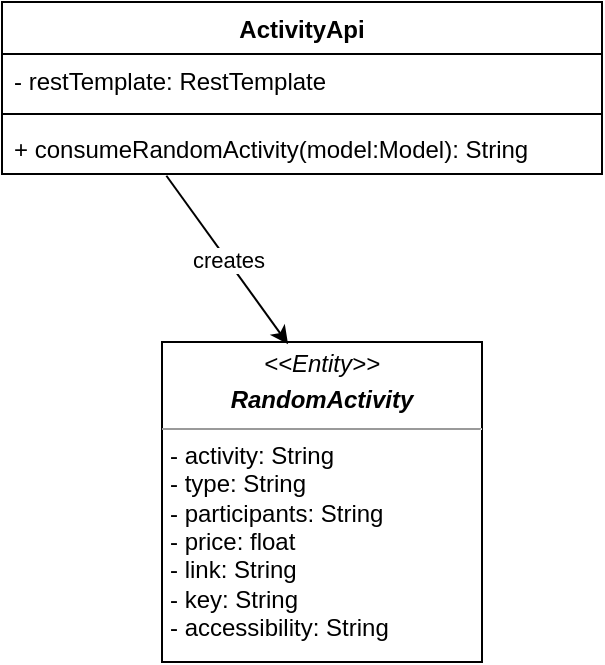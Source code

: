 <mxfile version="20.8.10" type="device" pages="5"><diagram id="bhjQyPHwGYzy3C5W5m8A" name="ActivityAPI"><mxGraphModel dx="1034" dy="422" grid="1" gridSize="10" guides="1" tooltips="1" connect="1" arrows="1" fold="1" page="1" pageScale="1" pageWidth="1100" pageHeight="850" math="0" shadow="0"><root><mxCell id="0"/><mxCell id="1" parent="0"/><mxCell id="T5D35NJGaW1ouNX_6LN7-1" value="ActivityApi" style="swimlane;fontStyle=1;align=center;verticalAlign=top;childLayout=stackLayout;horizontal=1;startSize=26;horizontalStack=0;resizeParent=1;resizeParentMax=0;resizeLast=0;collapsible=1;marginBottom=0;" parent="1" vertex="1"><mxGeometry x="410" y="320" width="300" height="86" as="geometry"/></mxCell><mxCell id="T5D35NJGaW1ouNX_6LN7-2" value="- restTemplate: RestTemplate" style="text;strokeColor=none;fillColor=none;align=left;verticalAlign=top;spacingLeft=4;spacingRight=4;overflow=hidden;rotatable=0;points=[[0,0.5],[1,0.5]];portConstraint=eastwest;" parent="T5D35NJGaW1ouNX_6LN7-1" vertex="1"><mxGeometry y="26" width="300" height="26" as="geometry"/></mxCell><mxCell id="T5D35NJGaW1ouNX_6LN7-3" value="" style="line;strokeWidth=1;fillColor=none;align=left;verticalAlign=middle;spacingTop=-1;spacingLeft=3;spacingRight=3;rotatable=0;labelPosition=right;points=[];portConstraint=eastwest;strokeColor=inherit;" parent="T5D35NJGaW1ouNX_6LN7-1" vertex="1"><mxGeometry y="52" width="300" height="8" as="geometry"/></mxCell><mxCell id="T5D35NJGaW1ouNX_6LN7-4" value="+ consumeRandomActivity(model:Model): String" style="text;strokeColor=none;fillColor=none;align=left;verticalAlign=top;spacingLeft=4;spacingRight=4;overflow=hidden;rotatable=0;points=[[0,0.5],[1,0.5]];portConstraint=eastwest;" parent="T5D35NJGaW1ouNX_6LN7-1" vertex="1"><mxGeometry y="60" width="300" height="26" as="geometry"/></mxCell><mxCell id="GAM9e0yWHTtZPXO3BxpY-4" value="&lt;p style=&quot;margin:0px;margin-top:4px;text-align:center;&quot;&gt;&lt;i style=&quot;&quot;&gt;&amp;lt;&amp;lt;Entity&amp;gt;&amp;gt;&lt;/i&gt;&lt;/p&gt;&lt;p style=&quot;margin:0px;margin-top:4px;text-align:center;&quot;&gt;&lt;i style=&quot;&quot;&gt;&lt;b&gt;RandomActivity&lt;/b&gt;&lt;br&gt;&lt;/i&gt;&lt;/p&gt;&lt;hr size=&quot;1&quot;&gt;&lt;p style=&quot;margin:0px;margin-left:4px;&quot;&gt;- activity: String&lt;br&gt;- type: String&lt;br&gt;- participants: String&lt;br&gt;- price: float&lt;br&gt;- link: String&lt;br&gt;- key: String&lt;br&gt;- accessibility: String&lt;/p&gt;&lt;div&gt;&lt;br&gt;&lt;br&gt;&lt;/div&gt;&lt;hr size=&quot;1&quot;&gt;&lt;p style=&quot;margin:0px;margin-left:4px;&quot;&gt;+ etEmail(): Stringte&lt;/p&gt;" style="verticalAlign=top;align=left;overflow=fill;fontSize=12;fontFamily=Helvetica;html=1;" parent="1" vertex="1"><mxGeometry x="490" y="490" width="160" height="160" as="geometry"/></mxCell><mxCell id="GAM9e0yWHTtZPXO3BxpY-5" value="" style="endArrow=classic;html=1;rounded=0;exitX=0.274;exitY=1.033;exitDx=0;exitDy=0;exitPerimeter=0;entryX=0.394;entryY=0.007;entryDx=0;entryDy=0;entryPerimeter=0;" parent="1" source="T5D35NJGaW1ouNX_6LN7-4" target="GAM9e0yWHTtZPXO3BxpY-4" edge="1"><mxGeometry relative="1" as="geometry"><mxPoint x="596.88" y="407.002" as="sourcePoint"/><mxPoint x="440" y="450" as="targetPoint"/><Array as="points"/></mxGeometry></mxCell><mxCell id="GAM9e0yWHTtZPXO3BxpY-6" value="creates" style="edgeLabel;resizable=0;html=1;align=center;verticalAlign=middle;" parent="GAM9e0yWHTtZPXO3BxpY-5" connectable="0" vertex="1"><mxGeometry relative="1" as="geometry"/></mxCell></root></mxGraphModel></diagram><diagram id="USuuG8p6z06v4baCQNJf" name="RestAPIs"><mxGraphModel dx="1034" dy="422" grid="1" gridSize="10" guides="1" tooltips="1" connect="1" arrows="1" fold="1" page="1" pageScale="1" pageWidth="1100" pageHeight="850" math="0" shadow="0"><root><mxCell id="0"/><mxCell id="1" parent="0"/><mxCell id="ehZW7arrxXnJ_Xz7s4N_-1" value="UserRestController" style="swimlane;fontStyle=1;align=center;verticalAlign=top;childLayout=stackLayout;horizontal=1;startSize=26;horizontalStack=0;resizeParent=1;resizeParentMax=0;resizeLast=0;collapsible=1;marginBottom=0;" parent="1" vertex="1"><mxGeometry x="520" y="20" width="380" height="294" as="geometry"/></mxCell><mxCell id="ehZW7arrxXnJ_Xz7s4N_-2" value="- passwordEncoder: PasswordEncoder&#xA;" style="text;strokeColor=none;fillColor=none;align=left;verticalAlign=top;spacingLeft=4;spacingRight=4;overflow=hidden;rotatable=0;points=[[0,0.5],[1,0.5]];portConstraint=eastwest;" parent="ehZW7arrxXnJ_Xz7s4N_-1" vertex="1"><mxGeometry y="26" width="380" height="26" as="geometry"/></mxCell><mxCell id="ehZW7arrxXnJ_Xz7s4N_-7" value="- userRepository: UserRepository&#xA;" style="text;strokeColor=none;fillColor=none;align=left;verticalAlign=top;spacingLeft=4;spacingRight=4;overflow=hidden;rotatable=0;points=[[0,0.5],[1,0.5]];portConstraint=eastwest;" parent="ehZW7arrxXnJ_Xz7s4N_-1" vertex="1"><mxGeometry y="52" width="380" height="26" as="geometry"/></mxCell><mxCell id="ehZW7arrxXnJ_Xz7s4N_-8" value="- mediaRatingRepository: MediaRatingRepository" style="text;strokeColor=none;fillColor=none;align=left;verticalAlign=top;spacingLeft=4;spacingRight=4;overflow=hidden;rotatable=0;points=[[0,0.5],[1,0.5]];portConstraint=eastwest;" parent="ehZW7arrxXnJ_Xz7s4N_-1" vertex="1"><mxGeometry y="78" width="380" height="26" as="geometry"/></mxCell><mxCell id="M9zBOd5YT4Zdal5LGOXb-1" value="- regularUserRepository: RegularUserRepository" style="text;strokeColor=none;fillColor=none;align=left;verticalAlign=top;spacingLeft=4;spacingRight=4;overflow=hidden;rotatable=0;points=[[0,0.5],[1,0.5]];portConstraint=eastwest;" parent="ehZW7arrxXnJ_Xz7s4N_-1" vertex="1"><mxGeometry y="104" width="380" height="26" as="geometry"/></mxCell><mxCell id="M9zBOd5YT4Zdal5LGOXb-2" value="- passwordEncoder: PasswordEncoder&#xA;" style="text;strokeColor=none;fillColor=none;align=left;verticalAlign=top;spacingLeft=4;spacingRight=4;overflow=hidden;rotatable=0;points=[[0,0.5],[1,0.5]];portConstraint=eastwest;" parent="ehZW7arrxXnJ_Xz7s4N_-1" vertex="1"><mxGeometry y="130" width="380" height="26" as="geometry"/></mxCell><mxCell id="ehZW7arrxXnJ_Xz7s4N_-3" value="" style="line;strokeWidth=1;fillColor=none;align=left;verticalAlign=middle;spacingTop=-1;spacingLeft=3;spacingRight=3;rotatable=0;labelPosition=right;points=[];portConstraint=eastwest;strokeColor=inherit;" parent="ehZW7arrxXnJ_Xz7s4N_-1" vertex="1"><mxGeometry y="156" width="380" height="8" as="geometry"/></mxCell><mxCell id="ehZW7arrxXnJ_Xz7s4N_-4" value="+ findAllActiveUsers(): ResponseEntity&lt;List&lt;User&gt;&gt;" style="text;strokeColor=none;fillColor=none;align=left;verticalAlign=top;spacingLeft=4;spacingRight=4;overflow=hidden;rotatable=0;points=[[0,0.5],[1,0.5]];portConstraint=eastwest;" parent="ehZW7arrxXnJ_Xz7s4N_-1" vertex="1"><mxGeometry y="164" width="380" height="26" as="geometry"/></mxCell><mxCell id="M9zBOd5YT4Zdal5LGOXb-3" value="+ getUserById(id: long): ResponseEntity&lt;User&gt;" style="text;strokeColor=none;fillColor=none;align=left;verticalAlign=top;spacingLeft=4;spacingRight=4;overflow=hidden;rotatable=0;points=[[0,0.5],[1,0.5]];portConstraint=eastwest;" parent="ehZW7arrxXnJ_Xz7s4N_-1" vertex="1"><mxGeometry y="190" width="380" height="26" as="geometry"/></mxCell><mxCell id="M9zBOd5YT4Zdal5LGOXb-4" value="+ createRegularUser(user: User): ResponseEntity&lt;RegularUser&gt;" style="text;strokeColor=none;fillColor=none;align=left;verticalAlign=top;spacingLeft=4;spacingRight=4;overflow=hidden;rotatable=0;points=[[0,0.5],[1,0.5]];portConstraint=eastwest;" parent="ehZW7arrxXnJ_Xz7s4N_-1" vertex="1"><mxGeometry y="216" width="380" height="26" as="geometry"/></mxCell><mxCell id="M9zBOd5YT4Zdal5LGOXb-5" value="+ updateEmailByUser(email: String, id: long): ResponseEntity&lt;User&gt;" style="text;strokeColor=none;fillColor=none;align=left;verticalAlign=top;spacingLeft=4;spacingRight=4;overflow=hidden;rotatable=0;points=[[0,0.5],[1,0.5]];portConstraint=eastwest;" parent="ehZW7arrxXnJ_Xz7s4N_-1" vertex="1"><mxGeometry y="242" width="380" height="26" as="geometry"/></mxCell><mxCell id="M9zBOd5YT4Zdal5LGOXb-6" value="+ deleteUser(id: long): ResponseEntity&lt;HttpStatus&gt;" style="text;strokeColor=none;fillColor=none;align=left;verticalAlign=top;spacingLeft=4;spacingRight=4;overflow=hidden;rotatable=0;points=[[0,0.5],[1,0.5]];portConstraint=eastwest;" parent="ehZW7arrxXnJ_Xz7s4N_-1" vertex="1"><mxGeometry y="268" width="380" height="26" as="geometry"/></mxCell><mxCell id="8YvB_rh_CU0kkfNi_OLt-1" value="&lt;p style=&quot;margin:0px;margin-top:4px;text-align:center;&quot;&gt;&lt;i style=&quot;&quot;&gt;&amp;lt;&amp;lt;Entity&amp;gt;&amp;gt;&lt;/i&gt;&lt;/p&gt;&lt;p style=&quot;margin:0px;margin-top:4px;text-align:center;&quot;&gt;&lt;i style=&quot;&quot;&gt;&lt;b&gt;User&lt;/b&gt;&lt;br&gt;&lt;/i&gt;&lt;/p&gt;&lt;hr size=&quot;1&quot;&gt;&lt;p style=&quot;margin:0px;margin-left:4px;&quot;&gt;- id: long&lt;br&gt;- login: String&lt;br&gt;- email: String&lt;br&gt;- password: String&lt;br&gt;- active: int&lt;br&gt;- birthday: String&lt;br&gt;- myAuthorities: List&amp;lt;Authority&amp;gt;&lt;br&gt;&lt;/p&gt;&lt;div&gt;&lt;br&gt;&lt;br&gt;&lt;/div&gt;&lt;hr size=&quot;1&quot;&gt;" style="verticalAlign=top;align=left;overflow=fill;fontSize=12;fontFamily=Helvetica;html=1;" parent="1" vertex="1"><mxGeometry x="30" y="220" width="170" height="188" as="geometry"/></mxCell><mxCell id="CwZDYLXq6Rfxkubk52u9-1" value="&amp;lt;&amp;lt;use&amp;gt;&amp;gt;" style="endArrow=open;endSize=12;dashed=1;html=1;rounded=0;" parent="1" source="ehZW7arrxXnJ_Xz7s4N_-1" target="CwZDYLXq6Rfxkubk52u9-13" edge="1"><mxGeometry width="160" relative="1" as="geometry"><mxPoint x="466.95" y="592.016" as="sourcePoint"/><mxPoint x="270" y="420" as="targetPoint"/></mxGeometry></mxCell><mxCell id="CwZDYLXq6Rfxkubk52u9-2" value="UserRepository" style="swimlane;fontStyle=1;childLayout=stackLayout;horizontal=1;startSize=26;fillColor=none;horizontalStack=0;resizeParent=1;resizeParentMax=0;resizeLast=0;collapsible=1;marginBottom=0;" parent="1" vertex="1"><mxGeometry x="20" y="20" width="270" height="90" as="geometry"/></mxCell><mxCell id="CwZDYLXq6Rfxkubk52u9-3" value="+ findAllActive(): List&lt;User&gt;&#xA;+ find allExistingEmails(): List&lt;String&gt;&#xA;+ findUserByLogin(login String): Optional&lt;User&gt;" style="text;strokeColor=none;fillColor=none;align=left;verticalAlign=top;spacingLeft=4;spacingRight=4;overflow=hidden;rotatable=0;points=[[0,0.5],[1,0.5]];portConstraint=eastwest;" parent="CwZDYLXq6Rfxkubk52u9-2" vertex="1"><mxGeometry y="26" width="270" height="64" as="geometry"/></mxCell><mxCell id="CwZDYLXq6Rfxkubk52u9-9" value="&amp;lt;&amp;lt;use&amp;gt;&amp;gt;" style="endArrow=open;endSize=12;dashed=1;html=1;rounded=0;exitX=-0.005;exitY=0.239;exitDx=0;exitDy=0;exitPerimeter=0;" parent="1" source="ehZW7arrxXnJ_Xz7s4N_-2" target="CwZDYLXq6Rfxkubk52u9-3" edge="1"><mxGeometry width="160" relative="1" as="geometry"><mxPoint x="300" y="210" as="sourcePoint"/><mxPoint x="310" y="290" as="targetPoint"/></mxGeometry></mxCell><mxCell id="CwZDYLXq6Rfxkubk52u9-13" value="&lt;p style=&quot;margin:0px;margin-top:4px;text-align:center;&quot;&gt;&lt;b&gt;MediaRatingRepository&lt;/b&gt;&lt;/p&gt;&lt;hr size=&quot;1&quot;&gt;&lt;p style=&quot;margin:0px;margin-left:4px;&quot;&gt;&lt;/p&gt;&lt;p style=&quot;margin:0px;margin-left:4px;&quot;&gt;+ getByMediaId(id: Long): List&amp;lt;MediaRating&amp;gt;&lt;/p&gt;&lt;p style=&quot;margin:0px;margin-left:4px;&quot;&gt;+ getAverageRatingByMediaId(mediaId: Long): Float&lt;/p&gt;&lt;p style=&quot;margin:0px;margin-left:4px;&quot;&gt;+ getByUserNameAndMeidaId(userName: String, mediaId: long): MediaRating&lt;/p&gt;&lt;p style=&quot;margin:0px;margin-left:4px;&quot;&gt;+ updateReviewTextAndRatingByUsernameAndMediaId(&lt;/p&gt;&lt;p style=&quot;margin:0px;margin-left:4px;&quot;&gt;&lt;span style=&quot;white-space: pre;&quot;&gt;&#9;&lt;/span&gt;reviewText: String,&lt;br&gt;&lt;/p&gt;&lt;p style=&quot;margin:0px;margin-left:4px;&quot;&gt;&lt;span style=&quot;white-space: pre;&quot;&gt;&#9;&lt;/span&gt;rating: int,&lt;br&gt;&lt;/p&gt;&lt;p style=&quot;margin:0px;margin-left:4px;&quot;&gt;&lt;span style=&quot;white-space: pre;&quot;&gt;&#9;&lt;/span&gt;userName: String,&lt;br&gt;&lt;/p&gt;&lt;p style=&quot;margin:0px;margin-left:4px;&quot;&gt;&lt;span style=&quot;white-space: pre;&quot;&gt;&#9;&lt;/span&gt;mediaId: long)&lt;br&gt;&lt;/p&gt;&lt;p style=&quot;margin:0px;margin-left:4px;&quot;&gt;+ getMediaRatingsByUser(user User) List&amp;lt;MediaRating&amp;gt;&lt;/p&gt;&lt;p style=&quot;margin:0px;margin-left:4px;&quot;&gt;+ getMediaRatingbyUserLimitedTo(user User, pageable Pageable) List&amp;lt;MediaRating&amp;gt;&lt;/p&gt;&lt;p style=&quot;margin:0px;margin-left:4px;&quot;&gt;+ getMediaRatingsbyMediaIdLimitedTo(mediaId long, pageable Pageable) List&amp;lt;MediaRating&amp;gt;&lt;/p&gt;" style="verticalAlign=top;align=left;overflow=fill;fontSize=12;fontFamily=Helvetica;html=1;" parent="1" vertex="1"><mxGeometry x="335" y="400" width="380" height="190" as="geometry"/></mxCell><mxCell id="CwZDYLXq6Rfxkubk52u9-14" value="MediaRatingRestController" style="swimlane;fontStyle=1;align=center;verticalAlign=top;childLayout=stackLayout;horizontal=1;startSize=26;horizontalStack=0;resizeParent=1;resizeParentMax=0;resizeLast=0;collapsible=1;marginBottom=0;" parent="1" vertex="1"><mxGeometry x="580" y="680" width="450" height="130" as="geometry"/></mxCell><mxCell id="CwZDYLXq6Rfxkubk52u9-15" value="- mediaRatingRepository: MediaRatingRepository&#xA;- userRepository: UserRepository" style="text;strokeColor=none;fillColor=none;align=left;verticalAlign=top;spacingLeft=4;spacingRight=4;overflow=hidden;rotatable=0;points=[[0,0.5],[1,0.5]];portConstraint=eastwest;" parent="CwZDYLXq6Rfxkubk52u9-14" vertex="1"><mxGeometry y="26" width="450" height="54" as="geometry"/></mxCell><mxCell id="CwZDYLXq6Rfxkubk52u9-16" value="" style="line;strokeWidth=1;fillColor=none;align=left;verticalAlign=middle;spacingTop=-1;spacingLeft=3;spacingRight=3;rotatable=0;labelPosition=right;points=[];portConstraint=eastwest;strokeColor=inherit;" parent="CwZDYLXq6Rfxkubk52u9-14" vertex="1"><mxGeometry y="80" width="450" height="8" as="geometry"/></mxCell><mxCell id="CwZDYLXq6Rfxkubk52u9-17" value="+ getMediaRatingsByUserId(id: long): ResponseEntity&lt;List&lt;MediaRating&gt;&gt;" style="text;strokeColor=none;fillColor=none;align=left;verticalAlign=top;spacingLeft=4;spacingRight=4;overflow=hidden;rotatable=0;points=[[0,0.5],[1,0.5]];portConstraint=eastwest;" parent="CwZDYLXq6Rfxkubk52u9-14" vertex="1"><mxGeometry y="88" width="450" height="42" as="geometry"/></mxCell><mxCell id="CwZDYLXq6Rfxkubk52u9-18" value="&amp;lt;&amp;lt;use&amp;gt;&amp;gt;" style="endArrow=open;endSize=12;dashed=1;html=1;rounded=0;" parent="1" source="CwZDYLXq6Rfxkubk52u9-14" target="CwZDYLXq6Rfxkubk52u9-13" edge="1"><mxGeometry width="160" relative="1" as="geometry"><mxPoint x="620" y="470" as="sourcePoint"/><mxPoint x="550" y="520" as="targetPoint"/></mxGeometry></mxCell><mxCell id="CwZDYLXq6Rfxkubk52u9-24" value="&amp;lt;&amp;lt;create&amp;gt;&amp;gt;" style="endArrow=open;endSize=12;dashed=1;html=1;rounded=0;" parent="1" source="CwZDYLXq6Rfxkubk52u9-3" target="8YvB_rh_CU0kkfNi_OLt-1" edge="1"><mxGeometry width="160" relative="1" as="geometry"><mxPoint x="400" y="200" as="sourcePoint"/><mxPoint x="130" y="210" as="targetPoint"/><Array as="points"><mxPoint x="150" y="170"/></Array></mxGeometry></mxCell><mxCell id="CwZDYLXq6Rfxkubk52u9-25" value="&lt;p style=&quot;margin:0px;margin-top:4px;text-align:center;&quot;&gt;&lt;i style=&quot;&quot;&gt;&amp;lt;&amp;lt;Entity&amp;gt;&amp;gt;&lt;/i&gt;&lt;/p&gt;&lt;p style=&quot;margin:0px;margin-top:4px;text-align:center;&quot;&gt;&lt;i style=&quot;&quot;&gt;&lt;b&gt;MediaRating&lt;/b&gt;&lt;br&gt;&lt;/i&gt;&lt;/p&gt;&lt;hr size=&quot;1&quot;&gt;&lt;p style=&quot;margin:0px;margin-left:4px;&quot;&gt;- id: Long&lt;br&gt;- mediaId: long&lt;br&gt;- rating: int&lt;br&gt;- reviewText: String&lt;br&gt;- createdAt: Date&lt;br&gt;- lastModifiedAt: Date&lt;br&gt;- user: User&lt;br&gt;&lt;/p&gt;&lt;div&gt;&lt;br&gt;&lt;br&gt;&lt;/div&gt;&lt;hr size=&quot;1&quot;&gt;" style="verticalAlign=top;align=left;overflow=fill;fontSize=12;fontFamily=Helvetica;html=1;" parent="1" vertex="1"><mxGeometry x="350" y="690" width="170" height="188" as="geometry"/></mxCell><mxCell id="CwZDYLXq6Rfxkubk52u9-26" value="&amp;lt;&amp;lt;create&amp;gt;&amp;gt;" style="endArrow=open;endSize=12;dashed=1;html=1;rounded=0;entryX=0.004;entryY=0.037;entryDx=0;entryDy=0;entryPerimeter=0;" parent="1" source="CwZDYLXq6Rfxkubk52u9-13" target="CwZDYLXq6Rfxkubk52u9-25" edge="1"><mxGeometry width="160" relative="1" as="geometry"><mxPoint x="350" y="730" as="sourcePoint"/><mxPoint x="510" y="730" as="targetPoint"/></mxGeometry></mxCell><mxCell id="CwZDYLXq6Rfxkubk52u9-27" value="Use" style="endArrow=open;endSize=12;dashed=1;html=1;rounded=0;exitX=-0.015;exitY=0.132;exitDx=0;exitDy=0;exitPerimeter=0;entryX=1;entryY=0.75;entryDx=0;entryDy=0;" parent="1" source="CwZDYLXq6Rfxkubk52u9-25" target="8YvB_rh_CU0kkfNi_OLt-1" edge="1"><mxGeometry x="0.066" y="39" width="160" relative="1" as="geometry"><mxPoint x="490" y="720" as="sourcePoint"/><mxPoint x="250" y="340" as="targetPoint"/><Array as="points"><mxPoint x="250" y="640"/><mxPoint x="260" y="420"/></Array><mxPoint as="offset"/></mxGeometry></mxCell><mxCell id="CwZDYLXq6Rfxkubk52u9-28" value="&lt;p style=&quot;margin:0px;margin-top:4px;text-align:center;&quot;&gt;&lt;i style=&quot;&quot;&gt;&amp;lt;&amp;lt;Entity&amp;gt;&amp;gt;&lt;/i&gt;&lt;/p&gt;&lt;p style=&quot;margin:0px;margin-top:4px;text-align:center;&quot;&gt;&lt;i style=&quot;&quot;&gt;&lt;b&gt;Authority&lt;/b&gt;&lt;br&gt;&lt;/i&gt;&lt;/p&gt;&lt;hr size=&quot;1&quot;&gt;&lt;p style=&quot;margin:0px;margin-left:4px;&quot;&gt;- id: Long&lt;br&gt;- description: String&lt;br&gt;&lt;br&gt;&lt;/p&gt;&lt;div&gt;&lt;br&gt;&lt;br&gt;&lt;/div&gt;&lt;hr size=&quot;1&quot;&gt;" style="verticalAlign=top;align=left;overflow=fill;fontSize=12;fontFamily=Helvetica;html=1;" parent="1" vertex="1"><mxGeometry x="280" y="130" width="170" height="90" as="geometry"/></mxCell><mxCell id="CwZDYLXq6Rfxkubk52u9-29" value="&amp;lt;&amp;lt;use&amp;gt;&amp;gt;" style="endArrow=open;endSize=12;dashed=1;html=1;rounded=0;" parent="1" source="8YvB_rh_CU0kkfNi_OLt-1" target="CwZDYLXq6Rfxkubk52u9-28" edge="1"><mxGeometry x="-0.419" y="11" width="160" relative="1" as="geometry"><mxPoint x="350" y="190" as="sourcePoint"/><mxPoint x="510" y="190" as="targetPoint"/><Array as="points"><mxPoint x="230" y="200"/><mxPoint x="250" y="200"/><mxPoint x="260" y="190"/><mxPoint x="270" y="190"/></Array><mxPoint as="offset"/></mxGeometry></mxCell><mxCell id="CwZDYLXq6Rfxkubk52u9-30" value="RegularUserRepository" style="swimlane;fontStyle=1;childLayout=stackLayout;horizontal=1;startSize=26;fillColor=none;horizontalStack=0;resizeParent=1;resizeParentMax=0;resizeLast=0;collapsible=1;marginBottom=0;" parent="1" vertex="1"><mxGeometry x="990" y="40" width="360" height="70" as="geometry"/></mxCell><mxCell id="CwZDYLXq6Rfxkubk52u9-31" value="+ findRegularUserByUserId(userId: Long): Optional&lt;RegularUser&gt;" style="text;strokeColor=none;fillColor=none;align=left;verticalAlign=top;spacingLeft=4;spacingRight=4;overflow=hidden;rotatable=0;points=[[0,0.5],[1,0.5]];portConstraint=eastwest;" parent="CwZDYLXq6Rfxkubk52u9-30" vertex="1"><mxGeometry y="26" width="360" height="44" as="geometry"/></mxCell><mxCell id="CwZDYLXq6Rfxkubk52u9-32" value="&amp;lt;&amp;lt;use&amp;gt;&amp;gt;" style="endArrow=open;endSize=12;dashed=1;html=1;rounded=0;entryX=0.038;entryY=-0.005;entryDx=0;entryDy=0;entryPerimeter=0;exitX=1;exitY=0.5;exitDx=0;exitDy=0;" parent="1" source="ehZW7arrxXnJ_Xz7s4N_-8" target="CwZDYLXq6Rfxkubk52u9-31" edge="1"><mxGeometry width="160" relative="1" as="geometry"><mxPoint x="910" y="140" as="sourcePoint"/><mxPoint x="1070" y="190" as="targetPoint"/></mxGeometry></mxCell><mxCell id="CwZDYLXq6Rfxkubk52u9-33" value="&lt;p style=&quot;margin:0px;margin-top:4px;text-align:center;&quot;&gt;&lt;i style=&quot;&quot;&gt;&amp;lt;&amp;lt;Entity&amp;gt;&amp;gt;&lt;/i&gt;&lt;/p&gt;&lt;p style=&quot;margin:0px;margin-top:4px;text-align:center;&quot;&gt;&lt;i style=&quot;&quot;&gt;&lt;b&gt;RegularUser&lt;/b&gt;&lt;br&gt;&lt;/i&gt;&lt;/p&gt;&lt;hr size=&quot;1&quot;&gt;&lt;p style=&quot;margin:0px;margin-left:4px;&quot;&gt;- user: User&lt;br&gt;&lt;br&gt;&lt;br&gt;&lt;/p&gt;&lt;div&gt;&lt;br&gt;&lt;br&gt;&lt;/div&gt;&lt;hr size=&quot;1&quot;&gt;" style="verticalAlign=top;align=left;overflow=fill;fontSize=12;fontFamily=Helvetica;html=1;" parent="1" vertex="1"><mxGeometry x="1120" y="230" width="170" height="90" as="geometry"/></mxCell><mxCell id="CwZDYLXq6Rfxkubk52u9-34" value="&amp;lt;&amp;lt;create&amp;gt;&amp;gt;" style="endArrow=open;endSize=12;dashed=1;html=1;rounded=0;entryX=0.5;entryY=0;entryDx=0;entryDy=0;" parent="1" source="CwZDYLXq6Rfxkubk52u9-31" target="CwZDYLXq6Rfxkubk52u9-33" edge="1"><mxGeometry width="160" relative="1" as="geometry"><mxPoint x="1120" y="170" as="sourcePoint"/><mxPoint x="1280" y="170" as="targetPoint"/></mxGeometry></mxCell><mxCell id="CwZDYLXq6Rfxkubk52u9-35" value="&lt;p style=&quot;margin:0px;margin-top:4px;text-align:center;&quot;&gt;&lt;i style=&quot;&quot;&gt;&amp;lt;&amp;lt;abstract&amp;gt;&amp;gt;&lt;/i&gt;&lt;/p&gt;&lt;p style=&quot;margin:0px;margin-top:4px;text-align:center;&quot;&gt;&lt;i style=&quot;&quot;&gt;&lt;b&gt;AbstractRole&lt;/b&gt;&lt;br&gt;&lt;/i&gt;&lt;/p&gt;&lt;hr size=&quot;1&quot;&gt;&lt;p style=&quot;margin:0px;margin-left:4px;&quot;&gt;- id: Long&lt;br&gt;&lt;br&gt;&lt;br&gt;&lt;/p&gt;&lt;div&gt;&lt;br&gt;&lt;br&gt;&lt;/div&gt;&lt;hr size=&quot;1&quot;&gt;" style="verticalAlign=top;align=left;overflow=fill;fontSize=12;fontFamily=Helvetica;html=1;" parent="1" vertex="1"><mxGeometry x="1240" y="425" width="160" height="90" as="geometry"/></mxCell><mxCell id="CwZDYLXq6Rfxkubk52u9-37" value="" style="endArrow=block;dashed=1;endFill=0;endSize=12;html=1;rounded=0;exitX=0.75;exitY=1;exitDx=0;exitDy=0;" parent="1" source="CwZDYLXq6Rfxkubk52u9-33" target="CwZDYLXq6Rfxkubk52u9-35" edge="1"><mxGeometry width="160" relative="1" as="geometry"><mxPoint x="1320" y="275" as="sourcePoint"/><mxPoint x="1490" y="274.47" as="targetPoint"/><Array as="points"><mxPoint x="1270" y="330"/><mxPoint x="1280" y="350"/><mxPoint x="1280" y="360"/><mxPoint x="1280" y="400"/><mxPoint x="1270" y="390"/></Array></mxGeometry></mxCell><mxCell id="CwZDYLXq6Rfxkubk52u9-38" value="&amp;lt;&amp;lt;extends&amp;gt;&amp;gt;" style="edgeLabel;html=1;align=center;verticalAlign=middle;resizable=0;points=[];" parent="CwZDYLXq6Rfxkubk52u9-37" vertex="1" connectable="0"><mxGeometry x="0.39" y="-2" relative="1" as="geometry"><mxPoint x="-27" y="-1" as="offset"/></mxGeometry></mxCell><mxCell id="CwZDYLXq6Rfxkubk52u9-51" value="&amp;lt;&amp;lt;use&amp;gt;&amp;gt;" style="endArrow=open;endSize=12;dashed=1;html=1;rounded=0;exitX=0.25;exitY=1;exitDx=0;exitDy=0;" parent="1" source="CwZDYLXq6Rfxkubk52u9-33" target="8YvB_rh_CU0kkfNi_OLt-1" edge="1"><mxGeometry width="160" relative="1" as="geometry"><mxPoint x="1162.5" y="320" as="sourcePoint"/><mxPoint x="110" y="910" as="targetPoint"/><Array as="points"><mxPoint x="1170" y="930"/><mxPoint x="115" y="930"/></Array></mxGeometry></mxCell></root></mxGraphModel></diagram><diagram name="CRUD_and_EmailService" id="BLFYJBHTigZ1N6LvoazL"><mxGraphModel dx="2134" dy="1272" grid="1" gridSize="10" guides="1" tooltips="1" connect="1" arrows="1" fold="1" page="1" pageScale="1" pageWidth="1100" pageHeight="850" math="0" shadow="0"><root><mxCell id="P9Q29ZYK9_zgeBU0LKtt-0"/><mxCell id="P9Q29ZYK9_zgeBU0LKtt-1" parent="P9Q29ZYK9_zgeBU0LKtt-0"/><mxCell id="P9Q29ZYK9_zgeBU0LKtt-2" value="UserController" style="swimlane;fontStyle=1;align=center;verticalAlign=top;childLayout=stackLayout;horizontal=1;startSize=26;horizontalStack=0;resizeParent=1;resizeParentMax=0;resizeLast=0;collapsible=1;marginBottom=0;" parent="P9Q29ZYK9_zgeBU0LKtt-1" vertex="1"><mxGeometry x="520" y="20" width="570" height="372" as="geometry"/></mxCell><mxCell id="P9Q29ZYK9_zgeBU0LKtt-3" value="- passwordEncoder: PasswordEncoder&#xA;" style="text;strokeColor=none;fillColor=none;align=left;verticalAlign=top;spacingLeft=4;spacingRight=4;overflow=hidden;rotatable=0;points=[[0,0.5],[1,0.5]];portConstraint=eastwest;" parent="P9Q29ZYK9_zgeBU0LKtt-2" vertex="1"><mxGeometry y="26" width="570" height="26" as="geometry"/></mxCell><mxCell id="P9Q29ZYK9_zgeBU0LKtt-4" value="- userRepository: UserRepository&#xA;" style="text;strokeColor=none;fillColor=none;align=left;verticalAlign=top;spacingLeft=4;spacingRight=4;overflow=hidden;rotatable=0;points=[[0,0.5],[1,0.5]];portConstraint=eastwest;" parent="P9Q29ZYK9_zgeBU0LKtt-2" vertex="1"><mxGeometry y="52" width="570" height="26" as="geometry"/></mxCell><mxCell id="P9Q29ZYK9_zgeBU0LKtt-5" value="- mediaRatingRepository: MediaRatingRepository" style="text;strokeColor=none;fillColor=none;align=left;verticalAlign=top;spacingLeft=4;spacingRight=4;overflow=hidden;rotatable=0;points=[[0,0.5],[1,0.5]];portConstraint=eastwest;" parent="P9Q29ZYK9_zgeBU0LKtt-2" vertex="1"><mxGeometry y="78" width="570" height="26" as="geometry"/></mxCell><mxCell id="P9Q29ZYK9_zgeBU0LKtt-6" value="- regularUserRepository: RegularUserRepository" style="text;strokeColor=none;fillColor=none;align=left;verticalAlign=top;spacingLeft=4;spacingRight=4;overflow=hidden;rotatable=0;points=[[0,0.5],[1,0.5]];portConstraint=eastwest;" parent="P9Q29ZYK9_zgeBU0LKtt-2" vertex="1"><mxGeometry y="104" width="570" height="26" as="geometry"/></mxCell><mxCell id="e0Lj5hUis8ukn4WN_WYx-5" value="- adminRepository: AdminRepository" style="text;strokeColor=none;fillColor=none;align=left;verticalAlign=top;spacingLeft=4;spacingRight=4;overflow=hidden;rotatable=0;points=[[0,0.5],[1,0.5]];portConstraint=eastwest;" parent="P9Q29ZYK9_zgeBU0LKtt-2" vertex="1"><mxGeometry y="130" width="570" height="26" as="geometry"/></mxCell><mxCell id="e0Lj5hUis8ukn4WN_WYx-6" value="- moderatorRepository: ModeratorRepository" style="text;strokeColor=none;fillColor=none;align=left;verticalAlign=top;spacingLeft=4;spacingRight=4;overflow=hidden;rotatable=0;points=[[0,0.5],[1,0.5]];portConstraint=eastwest;" parent="P9Q29ZYK9_zgeBU0LKtt-2" vertex="1"><mxGeometry y="156" width="570" height="26" as="geometry"/></mxCell><mxCell id="P9Q29ZYK9_zgeBU0LKtt-7" value="- passwordEncoder: PasswordEncoder&#xA;" style="text;strokeColor=none;fillColor=none;align=left;verticalAlign=top;spacingLeft=4;spacingRight=4;overflow=hidden;rotatable=0;points=[[0,0.5],[1,0.5]];portConstraint=eastwest;" parent="P9Q29ZYK9_zgeBU0LKtt-2" vertex="1"><mxGeometry y="182" width="570" height="26" as="geometry"/></mxCell><mxCell id="1N1ko4m8RAKg1lxfZ0-U-0" value="- deletedUserEmailSenderService: DeletedUserEmailSenderSerive" style="text;strokeColor=none;fillColor=none;align=left;verticalAlign=top;spacingLeft=4;spacingRight=4;overflow=hidden;rotatable=0;points=[[0,0.5],[1,0.5]];portConstraint=eastwest;" parent="P9Q29ZYK9_zgeBU0LKtt-2" vertex="1"><mxGeometry y="208" width="570" height="26" as="geometry"/></mxCell><mxCell id="P9Q29ZYK9_zgeBU0LKtt-8" value="" style="line;strokeWidth=1;fillColor=none;align=left;verticalAlign=middle;spacingTop=-1;spacingLeft=3;spacingRight=3;rotatable=0;labelPosition=right;points=[];portConstraint=eastwest;strokeColor=inherit;" parent="P9Q29ZYK9_zgeBU0LKtt-2" vertex="1"><mxGeometry y="234" width="570" height="8" as="geometry"/></mxCell><mxCell id="P9Q29ZYK9_zgeBU0LKtt-9" value="+ showAddRegularUserForm(): ModelAndView" style="text;strokeColor=none;fillColor=none;align=left;verticalAlign=top;spacingLeft=4;spacingRight=4;overflow=hidden;rotatable=0;points=[[0,0.5],[1,0.5]];portConstraint=eastwest;" parent="P9Q29ZYK9_zgeBU0LKtt-2" vertex="1"><mxGeometry y="242" width="570" height="26" as="geometry"/></mxCell><mxCell id="P9Q29ZYK9_zgeBU0LKtt-10" value="+ createUser(regularUserForm: RegularUser, BindingResult bindingResult): ModelAndView" style="text;strokeColor=none;fillColor=none;align=left;verticalAlign=top;spacingLeft=4;spacingRight=4;overflow=hidden;rotatable=0;points=[[0,0.5],[1,0.5]];portConstraint=eastwest;" parent="P9Q29ZYK9_zgeBU0LKtt-2" vertex="1"><mxGeometry y="268" width="570" height="26" as="geometry"/></mxCell><mxCell id="P9Q29ZYK9_zgeBU0LKtt-11" value="+ showUpdateForm(userId: Long): ModelAndView" style="text;strokeColor=none;fillColor=none;align=left;verticalAlign=top;spacingLeft=4;spacingRight=4;overflow=hidden;rotatable=0;points=[[0,0.5],[1,0.5]];portConstraint=eastwest;" parent="P9Q29ZYK9_zgeBU0LKtt-2" vertex="1"><mxGeometry y="294" width="570" height="26" as="geometry"/></mxCell><mxCell id="P9Q29ZYK9_zgeBU0LKtt-12" value="+ updateEmailByRegularUser(regularUserForm: RegularUser, BindingResult bindingResult): ModelAndView" style="text;strokeColor=none;fillColor=none;align=left;verticalAlign=top;spacingLeft=4;spacingRight=4;overflow=hidden;rotatable=0;points=[[0,0.5],[1,0.5]];portConstraint=eastwest;" parent="P9Q29ZYK9_zgeBU0LKtt-2" vertex="1"><mxGeometry y="320" width="570" height="26" as="geometry"/></mxCell><mxCell id="P9Q29ZYK9_zgeBU0LKtt-13" value="+ deleteUser(id: long, request, HttpServletRequest): ModelAndView" style="text;strokeColor=none;fillColor=none;align=left;verticalAlign=top;spacingLeft=4;spacingRight=4;overflow=hidden;rotatable=0;points=[[0,0.5],[1,0.5]];portConstraint=eastwest;" parent="P9Q29ZYK9_zgeBU0LKtt-2" vertex="1"><mxGeometry y="346" width="570" height="26" as="geometry"/></mxCell><mxCell id="P9Q29ZYK9_zgeBU0LKtt-14" value="&lt;p style=&quot;margin:0px;margin-top:4px;text-align:center;&quot;&gt;&lt;i style=&quot;&quot;&gt;&amp;lt;&amp;lt;Entity&amp;gt;&amp;gt;&lt;/i&gt;&lt;/p&gt;&lt;p style=&quot;margin:0px;margin-top:4px;text-align:center;&quot;&gt;&lt;i style=&quot;&quot;&gt;&lt;b&gt;User&lt;/b&gt;&lt;br&gt;&lt;/i&gt;&lt;/p&gt;&lt;hr size=&quot;1&quot;&gt;&lt;p style=&quot;margin:0px;margin-left:4px;&quot;&gt;- id: long&lt;br&gt;- login: String&lt;br&gt;- email: String&lt;br&gt;- password: String&lt;br&gt;- active: int&lt;br&gt;- birthday: String&lt;br&gt;- myAuthorities: List&amp;lt;Authority&amp;gt;&lt;br&gt;&lt;/p&gt;&lt;div&gt;&lt;br&gt;&lt;br&gt;&lt;/div&gt;&lt;hr size=&quot;1&quot;&gt;" style="verticalAlign=top;align=left;overflow=fill;fontSize=12;fontFamily=Helvetica;html=1;" parent="P9Q29ZYK9_zgeBU0LKtt-1" vertex="1"><mxGeometry x="-80" y="230" width="170" height="188" as="geometry"/></mxCell><mxCell id="P9Q29ZYK9_zgeBU0LKtt-15" value="&amp;lt;&amp;lt;use&amp;gt;&amp;gt;" style="endArrow=open;endSize=12;dashed=1;html=1;rounded=0;" parent="P9Q29ZYK9_zgeBU0LKtt-1" source="P9Q29ZYK9_zgeBU0LKtt-2" target="P9Q29ZYK9_zgeBU0LKtt-19" edge="1"><mxGeometry width="160" relative="1" as="geometry"><mxPoint x="466.95" y="592.016" as="sourcePoint"/><mxPoint x="270" y="420" as="targetPoint"/></mxGeometry></mxCell><mxCell id="P9Q29ZYK9_zgeBU0LKtt-16" value="UserRepository" style="swimlane;fontStyle=1;childLayout=stackLayout;horizontal=1;startSize=26;fillColor=none;horizontalStack=0;resizeParent=1;resizeParentMax=0;resizeLast=0;collapsible=1;marginBottom=0;" parent="P9Q29ZYK9_zgeBU0LKtt-1" vertex="1"><mxGeometry x="200" y="240" width="270" height="90" as="geometry"/></mxCell><mxCell id="P9Q29ZYK9_zgeBU0LKtt-17" value="+ findAllActive() List&lt;User&gt;&#xA;+ find allExistingEmails() List&lt;String&gt;&#xA;+ findUserByLogin(login String) Optional&lt;User&gt;" style="text;strokeColor=none;fillColor=none;align=left;verticalAlign=top;spacingLeft=4;spacingRight=4;overflow=hidden;rotatable=0;points=[[0,0.5],[1,0.5]];portConstraint=eastwest;" parent="P9Q29ZYK9_zgeBU0LKtt-16" vertex="1"><mxGeometry y="26" width="270" height="64" as="geometry"/></mxCell><mxCell id="P9Q29ZYK9_zgeBU0LKtt-18" value="&amp;lt;&amp;lt;use&amp;gt;&amp;gt;" style="endArrow=open;endSize=12;dashed=1;html=1;rounded=0;exitX=-0.005;exitY=0.239;exitDx=0;exitDy=0;exitPerimeter=0;" parent="P9Q29ZYK9_zgeBU0LKtt-1" source="P9Q29ZYK9_zgeBU0LKtt-3" target="P9Q29ZYK9_zgeBU0LKtt-17" edge="1"><mxGeometry width="160" relative="1" as="geometry"><mxPoint x="300" y="210" as="sourcePoint"/><mxPoint x="310" y="290" as="targetPoint"/></mxGeometry></mxCell><mxCell id="P9Q29ZYK9_zgeBU0LKtt-19" value="&lt;p style=&quot;margin:0px;margin-top:4px;text-align:center;&quot;&gt;&lt;b&gt;MediaRatingRepository&lt;/b&gt;&lt;/p&gt;&lt;hr size=&quot;1&quot;&gt;&lt;p style=&quot;margin:0px;margin-left:4px;&quot;&gt;&lt;/p&gt;&lt;p style=&quot;margin:0px;margin-left:4px;&quot;&gt;+ getByMediaId(id: Long): List&amp;lt;MediaRating&amp;gt;&lt;/p&gt;&lt;p style=&quot;margin:0px;margin-left:4px;&quot;&gt;+ getAverageRatingByMediaId(mediaId: Long): Float&lt;/p&gt;&lt;p style=&quot;margin:0px;margin-left:4px;&quot;&gt;+ getByUserNameAndMeidaId(userName: String, mediaId: long): MediaRating&lt;/p&gt;&lt;p style=&quot;margin:0px;margin-left:4px;&quot;&gt;+ updateReviewTextAndRatingByUsernameAndMediaId(&lt;/p&gt;&lt;p style=&quot;margin:0px;margin-left:4px;&quot;&gt;&lt;span style=&quot;white-space: pre;&quot;&gt;&#9;&lt;/span&gt;reviewText: String,&lt;br&gt;&lt;/p&gt;&lt;p style=&quot;margin:0px;margin-left:4px;&quot;&gt;&lt;span style=&quot;white-space: pre;&quot;&gt;&#9;&lt;/span&gt;rating: int,&lt;br&gt;&lt;/p&gt;&lt;p style=&quot;margin:0px;margin-left:4px;&quot;&gt;&lt;span style=&quot;white-space: pre;&quot;&gt;&#9;&lt;/span&gt;userName: String,&lt;br&gt;&lt;/p&gt;&lt;p style=&quot;margin:0px;margin-left:4px;&quot;&gt;&lt;span style=&quot;white-space: pre;&quot;&gt;&#9;&lt;/span&gt;mediaId: long)&lt;br&gt;&lt;/p&gt;&lt;p style=&quot;margin:0px;margin-left:4px;&quot;&gt;+ getMediaRatingsByUser(user User) List&amp;lt;MediaRating&amp;gt;&lt;/p&gt;&lt;p style=&quot;margin:0px;margin-left:4px;&quot;&gt;+ getMediaRatingbyUserLimitedTo(user User, pageable Pageable) List&amp;lt;MediaRating&amp;gt;&lt;/p&gt;&lt;p style=&quot;margin:0px;margin-left:4px;&quot;&gt;+ getMediaRatingsbyMediaIdLimitedTo(mediaId long, pageable Pageable) List&amp;lt;MediaRating&amp;gt;&lt;/p&gt;" style="verticalAlign=top;align=left;overflow=fill;fontSize=12;fontFamily=Helvetica;html=1;" parent="P9Q29ZYK9_zgeBU0LKtt-1" vertex="1"><mxGeometry x="470" y="440" width="380" height="190" as="geometry"/></mxCell><mxCell id="P9Q29ZYK9_zgeBU0LKtt-20" value="MediaRatingController" style="swimlane;fontStyle=1;align=center;verticalAlign=top;childLayout=stackLayout;horizontal=1;startSize=26;horizontalStack=0;resizeParent=1;resizeParentMax=0;resizeLast=0;collapsible=1;marginBottom=0;" parent="P9Q29ZYK9_zgeBU0LKtt-1" vertex="1"><mxGeometry x="435" y="690" width="450" height="130" as="geometry"/></mxCell><mxCell id="P9Q29ZYK9_zgeBU0LKtt-22" value="- mediaRatingRepository: MediaRatingRepository&#xA;- userRepository: UserRepository" style="text;strokeColor=none;fillColor=none;align=left;verticalAlign=top;spacingLeft=4;spacingRight=4;overflow=hidden;rotatable=0;points=[[0,0.5],[1,0.5]];portConstraint=eastwest;" parent="P9Q29ZYK9_zgeBU0LKtt-20" vertex="1"><mxGeometry y="26" width="450" height="54" as="geometry"/></mxCell><mxCell id="P9Q29ZYK9_zgeBU0LKtt-21" value="" style="line;strokeWidth=1;fillColor=none;align=left;verticalAlign=middle;spacingTop=-1;spacingLeft=3;spacingRight=3;rotatable=0;labelPosition=right;points=[];portConstraint=eastwest;strokeColor=inherit;" parent="P9Q29ZYK9_zgeBU0LKtt-20" vertex="1"><mxGeometry y="80" width="450" height="8" as="geometry"/></mxCell><mxCell id="P9Q29ZYK9_zgeBU0LKtt-23" value="+ searchReviewsByUser(userName: String, model: Model): String" style="text;strokeColor=none;fillColor=none;align=left;verticalAlign=top;spacingLeft=4;spacingRight=4;overflow=hidden;rotatable=0;points=[[0,0.5],[1,0.5]];portConstraint=eastwest;" parent="P9Q29ZYK9_zgeBU0LKtt-20" vertex="1"><mxGeometry y="88" width="450" height="42" as="geometry"/></mxCell><mxCell id="P9Q29ZYK9_zgeBU0LKtt-24" value="&amp;lt;&amp;lt;use&amp;gt;&amp;gt;" style="endArrow=open;endSize=12;dashed=1;html=1;rounded=0;" parent="P9Q29ZYK9_zgeBU0LKtt-1" source="P9Q29ZYK9_zgeBU0LKtt-20" target="P9Q29ZYK9_zgeBU0LKtt-19" edge="1"><mxGeometry width="160" relative="1" as="geometry"><mxPoint x="620" y="470" as="sourcePoint"/><mxPoint x="550" y="520" as="targetPoint"/></mxGeometry></mxCell><mxCell id="P9Q29ZYK9_zgeBU0LKtt-25" value="&amp;lt;&amp;lt;create&amp;gt;&amp;gt;" style="endArrow=open;endSize=12;dashed=1;html=1;rounded=0;" parent="P9Q29ZYK9_zgeBU0LKtt-1" source="P9Q29ZYK9_zgeBU0LKtt-16" target="P9Q29ZYK9_zgeBU0LKtt-14" edge="1"><mxGeometry width="160" relative="1" as="geometry"><mxPoint x="400" y="200" as="sourcePoint"/><mxPoint x="130" y="210" as="targetPoint"/><Array as="points"><mxPoint x="150" y="180"/></Array></mxGeometry></mxCell><mxCell id="P9Q29ZYK9_zgeBU0LKtt-26" value="&lt;p style=&quot;margin:0px;margin-top:4px;text-align:center;&quot;&gt;&lt;i style=&quot;&quot;&gt;&amp;lt;&amp;lt;Entity&amp;gt;&amp;gt;&lt;/i&gt;&lt;/p&gt;&lt;p style=&quot;margin:0px;margin-top:4px;text-align:center;&quot;&gt;&lt;i style=&quot;&quot;&gt;&lt;b&gt;MediaRating&lt;/b&gt;&lt;br&gt;&lt;/i&gt;&lt;/p&gt;&lt;hr size=&quot;1&quot;&gt;&lt;p style=&quot;margin:0px;margin-left:4px;&quot;&gt;- id: Long&lt;br&gt;- mediaId: long&lt;br&gt;- rating: int&lt;br&gt;- reviewText: String&lt;br&gt;- createdAt: Date&lt;br&gt;- lastModifiedAt: Date&lt;br&gt;- user: User&lt;br&gt;&lt;/p&gt;&lt;div&gt;&lt;br&gt;&lt;br&gt;&lt;/div&gt;&lt;hr size=&quot;1&quot;&gt;" style="verticalAlign=top;align=left;overflow=fill;fontSize=12;fontFamily=Helvetica;html=1;" parent="P9Q29ZYK9_zgeBU0LKtt-1" vertex="1"><mxGeometry x="1010" y="730" width="170" height="188" as="geometry"/></mxCell><mxCell id="P9Q29ZYK9_zgeBU0LKtt-27" value="&amp;lt;&amp;lt;create&amp;gt;&amp;gt;" style="endArrow=open;endSize=12;dashed=1;html=1;rounded=0;entryX=0.004;entryY=0.037;entryDx=0;entryDy=0;entryPerimeter=0;" parent="P9Q29ZYK9_zgeBU0LKtt-1" source="P9Q29ZYK9_zgeBU0LKtt-19" target="P9Q29ZYK9_zgeBU0LKtt-26" edge="1"><mxGeometry width="160" relative="1" as="geometry"><mxPoint x="350" y="730" as="sourcePoint"/><mxPoint x="510" y="730" as="targetPoint"/></mxGeometry></mxCell><mxCell id="P9Q29ZYK9_zgeBU0LKtt-28" value="&amp;lt;&amp;lt;use&amp;gt;&amp;gt;" style="endArrow=open;endSize=12;dashed=1;html=1;rounded=0;exitX=-0.015;exitY=0.132;exitDx=0;exitDy=0;exitPerimeter=0;entryX=1;entryY=0.75;entryDx=0;entryDy=0;" parent="P9Q29ZYK9_zgeBU0LKtt-1" source="P9Q29ZYK9_zgeBU0LKtt-26" target="P9Q29ZYK9_zgeBU0LKtt-14" edge="1"><mxGeometry x="0.055" width="160" relative="1" as="geometry"><mxPoint x="490" y="720" as="sourcePoint"/><mxPoint x="250" y="340" as="targetPoint"/><Array as="points"><mxPoint x="970" y="870"/><mxPoint x="340" y="880"/><mxPoint x="250" y="640"/><mxPoint x="260" y="420"/></Array><mxPoint as="offset"/></mxGeometry></mxCell><mxCell id="P9Q29ZYK9_zgeBU0LKtt-29" value="&lt;p style=&quot;margin:0px;margin-top:4px;text-align:center;&quot;&gt;&lt;i style=&quot;&quot;&gt;&amp;lt;&amp;lt;Entity&amp;gt;&amp;gt;&lt;/i&gt;&lt;/p&gt;&lt;p style=&quot;margin:0px;margin-top:4px;text-align:center;&quot;&gt;&lt;i style=&quot;&quot;&gt;&lt;b&gt;Authority&lt;/b&gt;&lt;br&gt;&lt;/i&gt;&lt;/p&gt;&lt;hr size=&quot;1&quot;&gt;&lt;p style=&quot;margin:0px;margin-left:4px;&quot;&gt;- id: Long&lt;br&gt;- description: String&lt;br&gt;&lt;br&gt;&lt;/p&gt;&lt;div&gt;&lt;br&gt;&lt;br&gt;&lt;/div&gt;&lt;hr size=&quot;1&quot;&gt;" style="verticalAlign=top;align=left;overflow=fill;fontSize=12;fontFamily=Helvetica;html=1;" parent="P9Q29ZYK9_zgeBU0LKtt-1" vertex="1"><mxGeometry x="-210" y="30" width="170" height="90" as="geometry"/></mxCell><mxCell id="P9Q29ZYK9_zgeBU0LKtt-31" value="RegularUserRepository" style="swimlane;fontStyle=1;childLayout=stackLayout;horizontal=1;startSize=26;fillColor=none;horizontalStack=0;resizeParent=1;resizeParentMax=0;resizeLast=0;collapsible=1;marginBottom=0;" parent="P9Q29ZYK9_zgeBU0LKtt-1" vertex="1"><mxGeometry x="1200" y="100" width="360" height="70" as="geometry"/></mxCell><mxCell id="P9Q29ZYK9_zgeBU0LKtt-32" value="+ findRegularUserByUserId(userId: Long) Optional&lt;RegularUser&gt;" style="text;strokeColor=none;fillColor=none;align=left;verticalAlign=top;spacingLeft=4;spacingRight=4;overflow=hidden;rotatable=0;points=[[0,0.5],[1,0.5]];portConstraint=eastwest;" parent="P9Q29ZYK9_zgeBU0LKtt-31" vertex="1"><mxGeometry y="26" width="360" height="44" as="geometry"/></mxCell><mxCell id="P9Q29ZYK9_zgeBU0LKtt-33" value="&amp;lt;&amp;lt;use&amp;gt;&amp;gt;" style="endArrow=open;endSize=12;dashed=1;html=1;rounded=0;entryX=0.038;entryY=-0.005;entryDx=0;entryDy=0;entryPerimeter=0;exitX=1;exitY=0.5;exitDx=0;exitDy=0;" parent="P9Q29ZYK9_zgeBU0LKtt-1" source="P9Q29ZYK9_zgeBU0LKtt-5" target="P9Q29ZYK9_zgeBU0LKtt-32" edge="1"><mxGeometry width="160" relative="1" as="geometry"><mxPoint x="910" y="140" as="sourcePoint"/><mxPoint x="1070" y="190" as="targetPoint"/></mxGeometry></mxCell><mxCell id="P9Q29ZYK9_zgeBU0LKtt-34" value="&lt;p style=&quot;margin:0px;margin-top:4px;text-align:center;&quot;&gt;&lt;i style=&quot;&quot;&gt;&amp;lt;&amp;lt;Entity&amp;gt;&amp;gt;&lt;/i&gt;&lt;/p&gt;&lt;p style=&quot;margin:0px;margin-top:4px;text-align:center;&quot;&gt;&lt;i style=&quot;&quot;&gt;&lt;b&gt;RegularUser&lt;/b&gt;&lt;br&gt;&lt;/i&gt;&lt;/p&gt;&lt;hr size=&quot;1&quot;&gt;&lt;p style=&quot;margin:0px;margin-left:4px;&quot;&gt;- user: User&lt;br&gt;&lt;br&gt;&lt;br&gt;&lt;/p&gt;&lt;div&gt;&lt;br&gt;&lt;br&gt;&lt;/div&gt;&lt;hr size=&quot;1&quot;&gt;" style="verticalAlign=top;align=left;overflow=fill;fontSize=12;fontFamily=Helvetica;html=1;" parent="P9Q29ZYK9_zgeBU0LKtt-1" vertex="1"><mxGeometry x="1540" y="230" width="170" height="90" as="geometry"/></mxCell><mxCell id="P9Q29ZYK9_zgeBU0LKtt-35" value="&amp;lt;&amp;lt;create&amp;gt;&amp;gt;" style="endArrow=open;endSize=12;dashed=1;html=1;rounded=0;entryX=0.5;entryY=0;entryDx=0;entryDy=0;" parent="P9Q29ZYK9_zgeBU0LKtt-1" source="P9Q29ZYK9_zgeBU0LKtt-32" target="P9Q29ZYK9_zgeBU0LKtt-34" edge="1"><mxGeometry width="160" relative="1" as="geometry"><mxPoint x="1120" y="170" as="sourcePoint"/><mxPoint x="1280" y="170" as="targetPoint"/></mxGeometry></mxCell><mxCell id="P9Q29ZYK9_zgeBU0LKtt-36" value="&lt;p style=&quot;margin:0px;margin-top:4px;text-align:center;&quot;&gt;&lt;i style=&quot;&quot;&gt;&amp;lt;&amp;lt;abstract&amp;gt;&amp;gt;&lt;/i&gt;&lt;/p&gt;&lt;p style=&quot;margin:0px;margin-top:4px;text-align:center;&quot;&gt;&lt;i style=&quot;&quot;&gt;&lt;b&gt;AbstractRole&lt;/b&gt;&lt;br&gt;&lt;/i&gt;&lt;/p&gt;&lt;hr size=&quot;1&quot;&gt;&lt;p style=&quot;margin:0px;margin-left:4px;&quot;&gt;- id: Long&lt;br&gt;&lt;br&gt;&lt;br&gt;&lt;/p&gt;&lt;div&gt;&lt;br&gt;&lt;br&gt;&lt;/div&gt;&lt;hr size=&quot;1&quot;&gt;" style="verticalAlign=top;align=left;overflow=fill;fontSize=12;fontFamily=Helvetica;html=1;" parent="P9Q29ZYK9_zgeBU0LKtt-1" vertex="1"><mxGeometry x="1580" y="500" width="160" height="90" as="geometry"/></mxCell><mxCell id="e0Lj5hUis8ukn4WN_WYx-0" value="&amp;lt;&amp;lt;use&amp;gt;&amp;gt;" style="endArrow=open;endSize=12;dashed=1;html=1;rounded=0;exitX=-0.006;exitY=0.106;exitDx=0;exitDy=0;exitPerimeter=0;" parent="P9Q29ZYK9_zgeBU0LKtt-1" source="P9Q29ZYK9_zgeBU0LKtt-14" target="P9Q29ZYK9_zgeBU0LKtt-29" edge="1"><mxGeometry x="-0.122" y="1" width="160" relative="1" as="geometry"><mxPoint x="70" y="140" as="sourcePoint"/><mxPoint x="50" y="190" as="targetPoint"/><Array as="points"/><mxPoint as="offset"/></mxGeometry></mxCell><mxCell id="e0Lj5hUis8ukn4WN_WYx-4" value="&amp;lt;&amp;lt;use&amp;gt;&amp;gt;" style="endArrow=open;endSize=12;dashed=1;html=1;rounded=0;entryX=0.411;entryY=1.031;entryDx=0;entryDy=0;entryPerimeter=0;" parent="P9Q29ZYK9_zgeBU0LKtt-1" source="P9Q29ZYK9_zgeBU0LKtt-20" target="P9Q29ZYK9_zgeBU0LKtt-17" edge="1"><mxGeometry width="160" relative="1" as="geometry"><mxPoint x="460" y="660" as="sourcePoint"/><mxPoint x="310" y="340" as="targetPoint"/><Array as="points"><mxPoint x="400" y="630"/></Array></mxGeometry></mxCell><mxCell id="e0Lj5hUis8ukn4WN_WYx-7" value="&amp;lt;&amp;lt;extends&amp;gt;&amp;gt;" style="endArrow=open;endSize=12;dashed=1;html=1;rounded=0;exitX=1.035;exitY=0.344;exitDx=0;exitDy=0;exitPerimeter=0;entryX=0.825;entryY=-0.022;entryDx=0;entryDy=0;entryPerimeter=0;" parent="P9Q29ZYK9_zgeBU0LKtt-1" source="P9Q29ZYK9_zgeBU0LKtt-34" target="P9Q29ZYK9_zgeBU0LKtt-36" edge="1"><mxGeometry width="160" relative="1" as="geometry"><mxPoint x="1241" y="250" as="sourcePoint"/><mxPoint x="1730" y="430" as="targetPoint"/><Array as="points"><mxPoint x="1740" y="270"/></Array></mxGeometry></mxCell><mxCell id="e0Lj5hUis8ukn4WN_WYx-9" value="AdminRepository" style="swimlane;fontStyle=1;childLayout=stackLayout;horizontal=1;startSize=26;fillColor=none;horizontalStack=0;resizeParent=1;resizeParentMax=0;resizeLast=0;collapsible=1;marginBottom=0;" parent="P9Q29ZYK9_zgeBU0LKtt-1" vertex="1"><mxGeometry x="1160" y="220" width="360" height="70" as="geometry"/></mxCell><mxCell id="e0Lj5hUis8ukn4WN_WYx-10" value="+ findAdminByUserId(userId: Long) Optional&lt;Admin&gt;" style="text;strokeColor=none;fillColor=none;align=left;verticalAlign=top;spacingLeft=4;spacingRight=4;overflow=hidden;rotatable=0;points=[[0,0.5],[1,0.5]];portConstraint=eastwest;" parent="e0Lj5hUis8ukn4WN_WYx-9" vertex="1"><mxGeometry y="26" width="360" height="44" as="geometry"/></mxCell><mxCell id="e0Lj5hUis8ukn4WN_WYx-11" value="&amp;lt;&amp;lt;create&amp;gt;&amp;gt;" style="endArrow=open;endSize=12;dashed=1;html=1;rounded=0;exitX=0.683;exitY=1;exitDx=0;exitDy=0;exitPerimeter=0;entryX=0.676;entryY=0;entryDx=0;entryDy=0;entryPerimeter=0;" parent="P9Q29ZYK9_zgeBU0LKtt-1" source="e0Lj5hUis8ukn4WN_WYx-10" target="e0Lj5hUis8ukn4WN_WYx-13" edge="1"><mxGeometry x="-0.086" y="4" width="160" relative="1" as="geometry"><mxPoint x="1190" y="254.5" as="sourcePoint"/><mxPoint x="1400" y="280" as="targetPoint"/><Array as="points"/><mxPoint as="offset"/></mxGeometry></mxCell><mxCell id="e0Lj5hUis8ukn4WN_WYx-13" value="&lt;p style=&quot;margin:0px;margin-top:4px;text-align:center;&quot;&gt;&lt;i style=&quot;&quot;&gt;&amp;lt;&amp;lt;Entity&amp;gt;&amp;gt;&lt;/i&gt;&lt;/p&gt;&lt;p style=&quot;margin:0px;margin-top:4px;text-align:center;&quot;&gt;&lt;i style=&quot;&quot;&gt;&lt;b&gt;Admin&lt;/b&gt;&lt;br&gt;&lt;/i&gt;&lt;/p&gt;&lt;hr size=&quot;1&quot;&gt;&lt;p style=&quot;margin:0px;margin-left:4px;&quot;&gt;- user: User&lt;br&gt;&lt;br&gt;&lt;br&gt;&lt;/p&gt;&lt;div&gt;&lt;br&gt;&lt;br&gt;&lt;/div&gt;&lt;hr size=&quot;1&quot;&gt;" style="verticalAlign=top;align=left;overflow=fill;fontSize=12;fontFamily=Helvetica;html=1;" parent="P9Q29ZYK9_zgeBU0LKtt-1" vertex="1"><mxGeometry x="1285" y="340" width="170" height="90" as="geometry"/></mxCell><mxCell id="e0Lj5hUis8ukn4WN_WYx-14" value="&amp;lt;&amp;lt;use&amp;gt;&amp;gt;" style="endArrow=open;endSize=12;dashed=1;html=1;rounded=0;exitX=1;exitY=0.5;exitDx=0;exitDy=0;entryX=0;entryY=0.25;entryDx=0;entryDy=0;" parent="P9Q29ZYK9_zgeBU0LKtt-1" source="P9Q29ZYK9_zgeBU0LKtt-6" target="e0Lj5hUis8ukn4WN_WYx-9" edge="1"><mxGeometry x="-0.005" width="160" relative="1" as="geometry"><mxPoint x="910" y="121" as="sourcePoint"/><mxPoint x="1013.68" y="75.78" as="targetPoint"/><mxPoint as="offset"/></mxGeometry></mxCell><mxCell id="e0Lj5hUis8ukn4WN_WYx-15" value="&amp;lt;&amp;lt;extends&amp;gt;&amp;gt;" style="endArrow=open;endSize=12;dashed=1;html=1;rounded=0;exitX=1.012;exitY=0.389;exitDx=0;exitDy=0;exitPerimeter=0;entryX=0.25;entryY=0;entryDx=0;entryDy=0;" parent="P9Q29ZYK9_zgeBU0LKtt-1" source="e0Lj5hUis8ukn4WN_WYx-13" target="P9Q29ZYK9_zgeBU0LKtt-36" edge="1"><mxGeometry x="-0.134" y="4" width="160" relative="1" as="geometry"><mxPoint x="1420" y="380" as="sourcePoint"/><mxPoint x="1610" y="430" as="targetPoint"/><Array as="points"><mxPoint x="1600" y="370"/></Array><mxPoint as="offset"/></mxGeometry></mxCell><mxCell id="e0Lj5hUis8ukn4WN_WYx-16" value="&lt;p style=&quot;margin:0px;margin-top:4px;text-align:center;&quot;&gt;&lt;i style=&quot;&quot;&gt;&amp;lt;&amp;lt;Entity&amp;gt;&amp;gt;&lt;/i&gt;&lt;/p&gt;&lt;p style=&quot;margin:0px;margin-top:4px;text-align:center;&quot;&gt;&lt;i style=&quot;&quot;&gt;&lt;b&gt;Moderator&lt;/b&gt;&lt;br&gt;&lt;/i&gt;&lt;/p&gt;&lt;hr size=&quot;1&quot;&gt;&lt;p style=&quot;margin:0px;margin-left:4px;&quot;&gt;- user: User&lt;br&gt;&lt;br&gt;&lt;br&gt;&lt;/p&gt;&lt;div&gt;&lt;br&gt;&lt;br&gt;&lt;/div&gt;&lt;hr size=&quot;1&quot;&gt;" style="verticalAlign=top;align=left;overflow=fill;fontSize=12;fontFamily=Helvetica;html=1;" parent="P9Q29ZYK9_zgeBU0LKtt-1" vertex="1"><mxGeometry x="1580" y="60" width="170" height="90" as="geometry"/></mxCell><mxCell id="e0Lj5hUis8ukn4WN_WYx-19" value="ModeratorRepository" style="swimlane;fontStyle=1;childLayout=stackLayout;horizontal=1;startSize=26;fillColor=none;horizontalStack=0;resizeParent=1;resizeParentMax=0;resizeLast=0;collapsible=1;marginBottom=0;" parent="P9Q29ZYK9_zgeBU0LKtt-1" vertex="1"><mxGeometry x="1180" y="20" width="350" height="70" as="geometry"/></mxCell><mxCell id="e0Lj5hUis8ukn4WN_WYx-20" value="+ findModeratorByUserId(userId: Long) Optional&lt;Moderator&gt;" style="text;strokeColor=none;fillColor=none;align=left;verticalAlign=top;spacingLeft=4;spacingRight=4;overflow=hidden;rotatable=0;points=[[0,0.5],[1,0.5]];portConstraint=eastwest;" parent="e0Lj5hUis8ukn4WN_WYx-19" vertex="1"><mxGeometry y="26" width="350" height="44" as="geometry"/></mxCell><mxCell id="e0Lj5hUis8ukn4WN_WYx-26" value="&amp;lt;&amp;lt;use&amp;gt;&amp;gt;" style="endArrow=open;endSize=12;dashed=1;html=1;rounded=0;entryX=-0.003;entryY=0.318;entryDx=0;entryDy=0;entryPerimeter=0;exitX=1;exitY=0.5;exitDx=0;exitDy=0;" parent="P9Q29ZYK9_zgeBU0LKtt-1" source="P9Q29ZYK9_zgeBU0LKtt-4" target="e0Lj5hUis8ukn4WN_WYx-20" edge="1"><mxGeometry width="160" relative="1" as="geometry"><mxPoint x="970" y="30" as="sourcePoint"/><mxPoint x="1163.68" y="54.78" as="targetPoint"/></mxGeometry></mxCell><mxCell id="e0Lj5hUis8ukn4WN_WYx-27" value="&amp;lt;&amp;lt;create&amp;gt;&amp;gt;" style="endArrow=open;endSize=12;dashed=1;html=1;rounded=0;entryX=1.018;entryY=0.333;entryDx=0;entryDy=0;entryPerimeter=0;" parent="P9Q29ZYK9_zgeBU0LKtt-1" source="e0Lj5hUis8ukn4WN_WYx-19" target="e0Lj5hUis8ukn4WN_WYx-16" edge="1"><mxGeometry width="160" relative="1" as="geometry"><mxPoint x="1480" y="20" as="sourcePoint"/><mxPoint x="1950" y="90" as="targetPoint"/><Array as="points"><mxPoint x="1460" y="20"/><mxPoint x="1480" y="-10"/><mxPoint x="1730" y="-20"/><mxPoint x="2050" y="-20"/><mxPoint x="2050" y="90"/></Array></mxGeometry></mxCell><mxCell id="e0Lj5hUis8ukn4WN_WYx-28" value="&amp;lt;&amp;lt;extends&amp;gt;&amp;gt;" style="endArrow=open;endSize=12;dashed=1;html=1;rounded=0;exitX=1;exitY=0.5;exitDx=0;exitDy=0;entryX=1;entryY=0;entryDx=0;entryDy=0;" parent="P9Q29ZYK9_zgeBU0LKtt-1" source="e0Lj5hUis8ukn4WN_WYx-16" target="P9Q29ZYK9_zgeBU0LKtt-36" edge="1"><mxGeometry width="160" relative="1" as="geometry"><mxPoint x="1760" y="110" as="sourcePoint"/><mxPoint x="1770" y="500" as="targetPoint"/><Array as="points"><mxPoint x="1790" y="110"/><mxPoint x="1800" y="500"/></Array></mxGeometry></mxCell><mxCell id="e0Lj5hUis8ukn4WN_WYx-29" value="&amp;lt;&amp;lt;use&amp;gt;&amp;gt;" style="endArrow=open;endSize=12;dashed=1;html=1;rounded=0;exitX=1.006;exitY=0.856;exitDx=0;exitDy=0;exitPerimeter=0;" parent="P9Q29ZYK9_zgeBU0LKtt-1" source="e0Lj5hUis8ukn4WN_WYx-13" target="P9Q29ZYK9_zgeBU0LKtt-14" edge="1"><mxGeometry width="160" relative="1" as="geometry"><mxPoint x="1470" y="410" as="sourcePoint"/><mxPoint x="-120" y="340" as="targetPoint"/><Array as="points"><mxPoint x="1420" y="930"/><mxPoint x="-100" y="960"/><mxPoint x="-180" y="330"/></Array></mxGeometry></mxCell><mxCell id="e0Lj5hUis8ukn4WN_WYx-30" value="&amp;lt;&amp;lt;use&amp;gt;&amp;gt;" style="endArrow=open;endSize=12;dashed=1;html=1;rounded=0;exitX=1;exitY=0.25;exitDx=0;exitDy=0;entryX=0;entryY=0.309;entryDx=0;entryDy=0;entryPerimeter=0;" parent="P9Q29ZYK9_zgeBU0LKtt-1" source="P9Q29ZYK9_zgeBU0LKtt-31" target="P9Q29ZYK9_zgeBU0LKtt-14" edge="1"><mxGeometry x="-0.005" width="160" relative="1" as="geometry"><mxPoint x="1480" y="100" as="sourcePoint"/><mxPoint x="-220" y="290" as="targetPoint"/><Array as="points"><mxPoint x="1550"/><mxPoint x="1860"/><mxPoint x="1920" y="1020"/><mxPoint x="-210" y="1020"/><mxPoint x="-250" y="290"/></Array><mxPoint as="offset"/></mxGeometry></mxCell><mxCell id="e0Lj5hUis8ukn4WN_WYx-31" value="&amp;lt;&amp;lt;use&amp;gt;&amp;gt;" style="endArrow=open;endSize=12;dashed=1;html=1;rounded=0;entryX=0;entryY=0.202;entryDx=0;entryDy=0;entryPerimeter=0;" parent="P9Q29ZYK9_zgeBU0LKtt-1" source="e0Lj5hUis8ukn4WN_WYx-16" target="P9Q29ZYK9_zgeBU0LKtt-14" edge="1"><mxGeometry width="160" relative="1" as="geometry"><mxPoint x="1731" y="30" as="sourcePoint"/><mxPoint x="-270" y="200" as="targetPoint"/><Array as="points"><mxPoint x="1731" y="-70"/><mxPoint x="2131" y="-90"/><mxPoint x="2111" y="1030"/><mxPoint x="-240" y="1040"/><mxPoint x="-290" y="250"/></Array></mxGeometry></mxCell><mxCell id="1N1ko4m8RAKg1lxfZ0-U-1" value="DeletedUserEmailSenderService" style="swimlane;fontStyle=1;align=center;verticalAlign=top;childLayout=stackLayout;horizontal=1;startSize=26;horizontalStack=0;resizeParent=1;resizeParentMax=0;resizeLast=0;collapsible=1;marginBottom=0;" parent="P9Q29ZYK9_zgeBU0LKtt-1" vertex="1"><mxGeometry x="50" y="12" width="330" height="138" as="geometry"/></mxCell><mxCell id="1N1ko4m8RAKg1lxfZ0-U-2" value="- emailSender: MailSender" style="text;strokeColor=none;fillColor=none;align=left;verticalAlign=top;spacingLeft=4;spacingRight=4;overflow=hidden;rotatable=0;points=[[0,0.5],[1,0.5]];portConstraint=eastwest;" parent="1N1ko4m8RAKg1lxfZ0-U-1" vertex="1"><mxGeometry y="26" width="330" height="26" as="geometry"/></mxCell><mxCell id="1N1ko4m8RAKg1lxfZ0-U-10" value="" style="line;strokeWidth=1;fillColor=none;align=left;verticalAlign=middle;spacingTop=-1;spacingLeft=3;spacingRight=3;rotatable=0;labelPosition=right;points=[];portConstraint=eastwest;strokeColor=inherit;" parent="1N1ko4m8RAKg1lxfZ0-U-1" vertex="1"><mxGeometry y="52" width="330" height="8" as="geometry"/></mxCell><mxCell id="1N1ko4m8RAKg1lxfZ0-U-15" value="+ sendConfirmationMailForDeletedUser(user: User): void  " style="text;strokeColor=none;fillColor=none;align=left;verticalAlign=top;spacingLeft=4;spacingRight=4;overflow=hidden;rotatable=0;points=[[0,0.5],[1,0.5]];portConstraint=eastwest;" parent="1N1ko4m8RAKg1lxfZ0-U-1" vertex="1"><mxGeometry y="60" width="330" height="26" as="geometry"/></mxCell><mxCell id="1N1ko4m8RAKg1lxfZ0-U-16" value="+ getConfirmationMessage(user: User): SimpleMailMessage" style="text;strokeColor=none;fillColor=none;align=left;verticalAlign=top;spacingLeft=4;spacingRight=4;overflow=hidden;rotatable=0;points=[[0,0.5],[1,0.5]];portConstraint=eastwest;" parent="1N1ko4m8RAKg1lxfZ0-U-1" vertex="1"><mxGeometry y="86" width="330" height="26" as="geometry"/></mxCell><mxCell id="1N1ko4m8RAKg1lxfZ0-U-17" value="+ getEmailBody(user: User) String" style="text;strokeColor=none;fillColor=none;align=left;verticalAlign=top;spacingLeft=4;spacingRight=4;overflow=hidden;rotatable=0;points=[[0,0.5],[1,0.5]];portConstraint=eastwest;" parent="1N1ko4m8RAKg1lxfZ0-U-1" vertex="1"><mxGeometry y="112" width="330" height="26" as="geometry"/></mxCell><mxCell id="1N1ko4m8RAKg1lxfZ0-U-18" value="&amp;lt;&amp;lt;use&amp;gt;&amp;gt;" style="endArrow=open;endSize=12;dashed=1;html=1;rounded=0;entryX=1;entryY=0.5;entryDx=0;entryDy=0;exitX=0.002;exitY=0.065;exitDx=0;exitDy=0;exitPerimeter=0;" parent="P9Q29ZYK9_zgeBU0LKtt-1" source="P9Q29ZYK9_zgeBU0LKtt-2" target="1N1ko4m8RAKg1lxfZ0-U-2" edge="1"><mxGeometry width="160" relative="1" as="geometry"><mxPoint x="520" y="50" as="sourcePoint"/><mxPoint x="420" y="50" as="targetPoint"/></mxGeometry></mxCell></root></mxGraphModel></diagram><diagram name="Authentication" id="Mhhzatm_XdMPjgdek9tm"><mxGraphModel dx="2134" dy="1272" grid="1" gridSize="10" guides="1" tooltips="1" connect="1" arrows="1" fold="1" page="1" pageScale="1" pageWidth="1100" pageHeight="850" math="0" shadow="0"><root><mxCell id="cANPtqo_pkJo90o7jtP0-0"/><mxCell id="cANPtqo_pkJo90o7jtP0-1" parent="cANPtqo_pkJo90o7jtP0-0"/><mxCell id="cANPtqo_pkJo90o7jtP0-2" value="HomeController" style="swimlane;fontStyle=1;align=center;verticalAlign=top;childLayout=stackLayout;horizontal=1;startSize=26;horizontalStack=0;resizeParent=1;resizeParentMax=0;resizeLast=0;collapsible=1;marginBottom=0;" parent="cANPtqo_pkJo90o7jtP0-1" vertex="1"><mxGeometry x="520" y="40" width="660" height="180" as="geometry"/></mxCell><mxCell id="cANPtqo_pkJo90o7jtP0-4" value="- userRepository: UserRepository&#xA;" style="text;strokeColor=none;fillColor=none;align=left;verticalAlign=top;spacingLeft=4;spacingRight=4;overflow=hidden;rotatable=0;points=[[0,0.5],[1,0.5]];portConstraint=eastwest;" parent="cANPtqo_pkJo90o7jtP0-2" vertex="1"><mxGeometry y="26" width="660" height="26" as="geometry"/></mxCell><mxCell id="cANPtqo_pkJo90o7jtP0-6" value="- regularUserRepository: RegularUserRepository" style="text;strokeColor=none;fillColor=none;align=left;verticalAlign=top;spacingLeft=4;spacingRight=4;overflow=hidden;rotatable=0;points=[[0,0.5],[1,0.5]];portConstraint=eastwest;" parent="cANPtqo_pkJo90o7jtP0-2" vertex="1"><mxGeometry y="52" width="660" height="26" as="geometry"/></mxCell><mxCell id="cANPtqo_pkJo90o7jtP0-7" value="- adminRepository: AdminRepository" style="text;strokeColor=none;fillColor=none;align=left;verticalAlign=top;spacingLeft=4;spacingRight=4;overflow=hidden;rotatable=0;points=[[0,0.5],[1,0.5]];portConstraint=eastwest;" parent="cANPtqo_pkJo90o7jtP0-2" vertex="1"><mxGeometry y="78" width="660" height="26" as="geometry"/></mxCell><mxCell id="cANPtqo_pkJo90o7jtP0-8" value="- moderatorRepository: ModeratorRepository" style="text;strokeColor=none;fillColor=none;align=left;verticalAlign=top;spacingLeft=4;spacingRight=4;overflow=hidden;rotatable=0;points=[[0,0.5],[1,0.5]];portConstraint=eastwest;" parent="cANPtqo_pkJo90o7jtP0-2" vertex="1"><mxGeometry y="104" width="660" height="26" as="geometry"/></mxCell><mxCell id="cANPtqo_pkJo90o7jtP0-11" value="" style="line;strokeWidth=1;fillColor=none;align=left;verticalAlign=middle;spacingTop=-1;spacingLeft=3;spacingRight=3;rotatable=0;labelPosition=right;points=[];portConstraint=eastwest;strokeColor=inherit;" parent="cANPtqo_pkJo90o7jtP0-2" vertex="1"><mxGeometry y="130" width="660" height="8" as="geometry"/></mxCell><mxCell id="cANPtqo_pkJo90o7jtP0-16" value="+ home(newsletterSubscriber:NewsletterSubscriber, request:HttpServletRequest, principal:Principal, model:Model): String&#xA;+ &#xA;" style="text;strokeColor=none;fillColor=none;align=left;verticalAlign=top;spacingLeft=4;spacingRight=4;overflow=hidden;rotatable=0;points=[[0,0.5],[1,0.5]];portConstraint=eastwest;" parent="cANPtqo_pkJo90o7jtP0-2" vertex="1"><mxGeometry y="138" width="660" height="42" as="geometry"/></mxCell><mxCell id="cANPtqo_pkJo90o7jtP0-17" value="&lt;p style=&quot;margin:0px;margin-top:4px;text-align:center;&quot;&gt;&lt;i style=&quot;&quot;&gt;&amp;lt;&amp;lt;Entity&amp;gt;&amp;gt;&lt;/i&gt;&lt;/p&gt;&lt;p style=&quot;margin:0px;margin-top:4px;text-align:center;&quot;&gt;&lt;i style=&quot;&quot;&gt;&lt;b&gt;User&lt;/b&gt;&lt;br&gt;&lt;/i&gt;&lt;/p&gt;&lt;hr size=&quot;1&quot;&gt;&lt;p style=&quot;margin:0px;margin-left:4px;&quot;&gt;- id: long&lt;br&gt;- login: String&lt;br&gt;- email: String&lt;br&gt;- password: String&lt;br&gt;- active: int&lt;br&gt;- birthday: String&lt;br&gt;- myAuthorities: List&amp;lt;Authority&amp;gt;&lt;br&gt;&lt;/p&gt;&lt;div&gt;&lt;br&gt;&lt;br&gt;&lt;/div&gt;&lt;hr size=&quot;1&quot;&gt;" style="verticalAlign=top;align=left;overflow=fill;fontSize=12;fontFamily=Helvetica;html=1;" parent="cANPtqo_pkJo90o7jtP0-1" vertex="1"><mxGeometry x="-80" y="230" width="170" height="188" as="geometry"/></mxCell><mxCell id="cANPtqo_pkJo90o7jtP0-19" value="UserRepository" style="swimlane;fontStyle=1;childLayout=stackLayout;horizontal=1;startSize=26;fillColor=none;horizontalStack=0;resizeParent=1;resizeParentMax=0;resizeLast=0;collapsible=1;marginBottom=0;" parent="cANPtqo_pkJo90o7jtP0-1" vertex="1"><mxGeometry x="130" y="60" width="270" height="90" as="geometry"/></mxCell><mxCell id="cANPtqo_pkJo90o7jtP0-20" value="+ findAllActive() List&lt;User&gt;&#xA;+ find allExistingEmails() List&lt;String&gt;&#xA;+ findUserByLogin(login String) Optional&lt;User&gt;" style="text;strokeColor=none;fillColor=none;align=left;verticalAlign=top;spacingLeft=4;spacingRight=4;overflow=hidden;rotatable=0;points=[[0,0.5],[1,0.5]];portConstraint=eastwest;" parent="cANPtqo_pkJo90o7jtP0-19" vertex="1"><mxGeometry y="26" width="270" height="64" as="geometry"/></mxCell><mxCell id="cANPtqo_pkJo90o7jtP0-21" value="&amp;lt;&amp;lt;use&amp;gt;&amp;gt;" style="endArrow=open;endSize=12;dashed=1;html=1;rounded=0;exitX=-0.005;exitY=0.239;exitDx=0;exitDy=0;exitPerimeter=0;entryX=1.007;entryY=0.078;entryDx=0;entryDy=0;entryPerimeter=0;" parent="cANPtqo_pkJo90o7jtP0-1" target="cANPtqo_pkJo90o7jtP0-19" edge="1"><mxGeometry width="160" relative="1" as="geometry"><mxPoint x="517.15" y="52.214" as="sourcePoint"/><mxPoint x="310" y="290" as="targetPoint"/></mxGeometry></mxCell><mxCell id="cANPtqo_pkJo90o7jtP0-28" value="&amp;lt;&amp;lt;create&amp;gt;&amp;gt;" style="endArrow=open;endSize=12;dashed=1;html=1;rounded=0;" parent="cANPtqo_pkJo90o7jtP0-1" source="cANPtqo_pkJo90o7jtP0-19" target="cANPtqo_pkJo90o7jtP0-17" edge="1"><mxGeometry width="160" relative="1" as="geometry"><mxPoint x="400" y="200" as="sourcePoint"/><mxPoint x="130" y="210" as="targetPoint"/><Array as="points"><mxPoint x="150" y="180"/></Array></mxGeometry></mxCell><mxCell id="cANPtqo_pkJo90o7jtP0-32" value="&lt;p style=&quot;margin:0px;margin-top:4px;text-align:center;&quot;&gt;&lt;i style=&quot;&quot;&gt;&amp;lt;&amp;lt;Entity&amp;gt;&amp;gt;&lt;/i&gt;&lt;/p&gt;&lt;p style=&quot;margin:0px;margin-top:4px;text-align:center;&quot;&gt;&lt;i style=&quot;&quot;&gt;&lt;b&gt;Authority&lt;/b&gt;&lt;br&gt;&lt;/i&gt;&lt;/p&gt;&lt;hr size=&quot;1&quot;&gt;&lt;p style=&quot;margin:0px;margin-left:4px;&quot;&gt;- id: Long&lt;br&gt;- description: String&lt;br&gt;&lt;br&gt;&lt;/p&gt;&lt;div&gt;&lt;br&gt;&lt;br&gt;&lt;/div&gt;&lt;hr size=&quot;1&quot;&gt;" style="verticalAlign=top;align=left;overflow=fill;fontSize=12;fontFamily=Helvetica;html=1;" parent="cANPtqo_pkJo90o7jtP0-1" vertex="1"><mxGeometry x="-210" y="30" width="170" height="90" as="geometry"/></mxCell><mxCell id="cANPtqo_pkJo90o7jtP0-33" value="RegularUserRepository" style="swimlane;fontStyle=1;childLayout=stackLayout;horizontal=1;startSize=26;fillColor=none;horizontalStack=0;resizeParent=1;resizeParentMax=0;resizeLast=0;collapsible=1;marginBottom=0;" parent="cANPtqo_pkJo90o7jtP0-1" vertex="1"><mxGeometry x="1230" y="120" width="360" height="70" as="geometry"/></mxCell><mxCell id="cANPtqo_pkJo90o7jtP0-34" value="+ findRegularUserByUserId(userId: Long) Optional&lt;RegularUser&gt;" style="text;strokeColor=none;fillColor=none;align=left;verticalAlign=top;spacingLeft=4;spacingRight=4;overflow=hidden;rotatable=0;points=[[0,0.5],[1,0.5]];portConstraint=eastwest;" parent="cANPtqo_pkJo90o7jtP0-33" vertex="1"><mxGeometry y="26" width="360" height="44" as="geometry"/></mxCell><mxCell id="cANPtqo_pkJo90o7jtP0-35" value="&amp;lt;&amp;lt;use&amp;gt;&amp;gt;" style="endArrow=open;endSize=12;dashed=1;html=1;rounded=0;entryX=0.038;entryY=-0.005;entryDx=0;entryDy=0;entryPerimeter=0;exitX=1;exitY=0.5;exitDx=0;exitDy=0;" parent="cANPtqo_pkJo90o7jtP0-1" source="cANPtqo_pkJo90o7jtP0-6" target="cANPtqo_pkJo90o7jtP0-34" edge="1"><mxGeometry width="160" relative="1" as="geometry"><mxPoint x="1090" y="85" as="sourcePoint"/><mxPoint x="1070" y="190" as="targetPoint"/></mxGeometry></mxCell><mxCell id="cANPtqo_pkJo90o7jtP0-36" value="&lt;p style=&quot;margin:0px;margin-top:4px;text-align:center;&quot;&gt;&lt;i style=&quot;&quot;&gt;&amp;lt;&amp;lt;Entity&amp;gt;&amp;gt;&lt;/i&gt;&lt;/p&gt;&lt;p style=&quot;margin:0px;margin-top:4px;text-align:center;&quot;&gt;&lt;i style=&quot;&quot;&gt;&lt;b&gt;RegularUser&lt;/b&gt;&lt;br&gt;&lt;/i&gt;&lt;/p&gt;&lt;hr size=&quot;1&quot;&gt;&lt;p style=&quot;margin:0px;margin-left:4px;&quot;&gt;- user: User&lt;br&gt;&lt;br&gt;&lt;br&gt;&lt;/p&gt;&lt;div&gt;&lt;br&gt;&lt;br&gt;&lt;/div&gt;&lt;hr size=&quot;1&quot;&gt;" style="verticalAlign=top;align=left;overflow=fill;fontSize=12;fontFamily=Helvetica;html=1;" parent="cANPtqo_pkJo90o7jtP0-1" vertex="1"><mxGeometry x="1700" y="130" width="120" height="100" as="geometry"/></mxCell><mxCell id="cANPtqo_pkJo90o7jtP0-37" value="&amp;lt;&amp;lt;create&amp;gt;&amp;gt;" style="endArrow=open;endSize=12;dashed=1;html=1;rounded=0;" parent="cANPtqo_pkJo90o7jtP0-1" source="cANPtqo_pkJo90o7jtP0-34" target="cANPtqo_pkJo90o7jtP0-36" edge="1"><mxGeometry width="160" relative="1" as="geometry"><mxPoint x="1120" y="170" as="sourcePoint"/><mxPoint x="1280" y="170" as="targetPoint"/></mxGeometry></mxCell><mxCell id="cANPtqo_pkJo90o7jtP0-38" value="&lt;p style=&quot;margin:0px;margin-top:4px;text-align:center;&quot;&gt;&lt;i style=&quot;&quot;&gt;&amp;lt;&amp;lt;abstract&amp;gt;&amp;gt;&lt;/i&gt;&lt;/p&gt;&lt;p style=&quot;margin:0px;margin-top:4px;text-align:center;&quot;&gt;&lt;i style=&quot;&quot;&gt;&lt;b&gt;AbstractRole&lt;/b&gt;&lt;br&gt;&lt;/i&gt;&lt;/p&gt;&lt;hr size=&quot;1&quot;&gt;&lt;p style=&quot;margin:0px;margin-left:4px;&quot;&gt;- id: Long&lt;br&gt;&lt;br&gt;&lt;br&gt;&lt;/p&gt;&lt;div&gt;&lt;br&gt;&lt;br&gt;&lt;/div&gt;&lt;hr size=&quot;1&quot;&gt;" style="verticalAlign=top;align=left;overflow=fill;fontSize=12;fontFamily=Helvetica;html=1;" parent="cANPtqo_pkJo90o7jtP0-1" vertex="1"><mxGeometry x="1580" y="500" width="160" height="90" as="geometry"/></mxCell><mxCell id="cANPtqo_pkJo90o7jtP0-39" value="&amp;lt;&amp;lt;use&amp;gt;&amp;gt;" style="endArrow=open;endSize=12;dashed=1;html=1;rounded=0;exitX=-0.006;exitY=0.106;exitDx=0;exitDy=0;exitPerimeter=0;" parent="cANPtqo_pkJo90o7jtP0-1" source="cANPtqo_pkJo90o7jtP0-17" target="cANPtqo_pkJo90o7jtP0-32" edge="1"><mxGeometry x="-0.122" y="1" width="160" relative="1" as="geometry"><mxPoint x="70" y="140" as="sourcePoint"/><mxPoint x="50" y="190" as="targetPoint"/><Array as="points"/><mxPoint as="offset"/></mxGeometry></mxCell><mxCell id="cANPtqo_pkJo90o7jtP0-41" value="&amp;lt;&amp;lt;extends&amp;gt;&amp;gt;" style="endArrow=open;endSize=12;dashed=1;html=1;rounded=0;entryX=0.825;entryY=-0.022;entryDx=0;entryDy=0;entryPerimeter=0;exitX=0.7;exitY=1.022;exitDx=0;exitDy=0;exitPerimeter=0;" parent="cANPtqo_pkJo90o7jtP0-1" source="cANPtqo_pkJo90o7jtP0-36" target="cANPtqo_pkJo90o7jtP0-38" edge="1"><mxGeometry width="160" relative="1" as="geometry"><mxPoint x="1740" y="270" as="sourcePoint"/><mxPoint x="1730" y="430" as="targetPoint"/><Array as="points"/></mxGeometry></mxCell><mxCell id="cANPtqo_pkJo90o7jtP0-42" value="AdminRepository" style="swimlane;fontStyle=1;childLayout=stackLayout;horizontal=1;startSize=26;fillColor=none;horizontalStack=0;resizeParent=1;resizeParentMax=0;resizeLast=0;collapsible=1;marginBottom=0;" parent="cANPtqo_pkJo90o7jtP0-1" vertex="1"><mxGeometry x="1210" y="220" width="360" height="70" as="geometry"/></mxCell><mxCell id="cANPtqo_pkJo90o7jtP0-43" value="+ findAdminByUserId(userId: Long) Optional&lt;Admin&gt;" style="text;strokeColor=none;fillColor=none;align=left;verticalAlign=top;spacingLeft=4;spacingRight=4;overflow=hidden;rotatable=0;points=[[0,0.5],[1,0.5]];portConstraint=eastwest;" parent="cANPtqo_pkJo90o7jtP0-42" vertex="1"><mxGeometry y="26" width="360" height="44" as="geometry"/></mxCell><mxCell id="cANPtqo_pkJo90o7jtP0-44" value="&amp;lt;&amp;lt;create&amp;gt;&amp;gt;" style="endArrow=open;endSize=12;dashed=1;html=1;rounded=0;exitX=0.683;exitY=1;exitDx=0;exitDy=0;exitPerimeter=0;entryX=0.676;entryY=0;entryDx=0;entryDy=0;entryPerimeter=0;" parent="cANPtqo_pkJo90o7jtP0-1" source="cANPtqo_pkJo90o7jtP0-43" target="cANPtqo_pkJo90o7jtP0-45" edge="1"><mxGeometry x="-0.086" y="4" width="160" relative="1" as="geometry"><mxPoint x="1190" y="254.5" as="sourcePoint"/><mxPoint x="1400" y="280" as="targetPoint"/><Array as="points"/><mxPoint as="offset"/></mxGeometry></mxCell><mxCell id="cANPtqo_pkJo90o7jtP0-45" value="&lt;p style=&quot;margin:0px;margin-top:4px;text-align:center;&quot;&gt;&lt;i style=&quot;&quot;&gt;&amp;lt;&amp;lt;Entity&amp;gt;&amp;gt;&lt;/i&gt;&lt;/p&gt;&lt;p style=&quot;margin:0px;margin-top:4px;text-align:center;&quot;&gt;&lt;i style=&quot;&quot;&gt;&lt;b&gt;Admin&lt;/b&gt;&lt;br&gt;&lt;/i&gt;&lt;/p&gt;&lt;hr size=&quot;1&quot;&gt;&lt;p style=&quot;margin:0px;margin-left:4px;&quot;&gt;- user: User&lt;br&gt;&lt;br&gt;&lt;br&gt;&lt;/p&gt;&lt;div&gt;&lt;br&gt;&lt;br&gt;&lt;/div&gt;&lt;hr size=&quot;1&quot;&gt;" style="verticalAlign=top;align=left;overflow=fill;fontSize=12;fontFamily=Helvetica;html=1;" parent="cANPtqo_pkJo90o7jtP0-1" vertex="1"><mxGeometry x="1285" y="340" width="170" height="90" as="geometry"/></mxCell><mxCell id="cANPtqo_pkJo90o7jtP0-46" value="&amp;lt;&amp;lt;use&amp;gt;&amp;gt;" style="endArrow=open;endSize=12;dashed=1;html=1;rounded=0;exitX=1;exitY=0.5;exitDx=0;exitDy=0;entryX=0;entryY=0.25;entryDx=0;entryDy=0;" parent="cANPtqo_pkJo90o7jtP0-1" source="cANPtqo_pkJo90o7jtP0-6" target="cANPtqo_pkJo90o7jtP0-42" edge="1"><mxGeometry x="-0.005" width="160" relative="1" as="geometry"><mxPoint x="910" y="121" as="sourcePoint"/><mxPoint x="1013.68" y="75.78" as="targetPoint"/><mxPoint as="offset"/></mxGeometry></mxCell><mxCell id="cANPtqo_pkJo90o7jtP0-47" value="&amp;lt;&amp;lt;extends&amp;gt;&amp;gt;" style="endArrow=open;endSize=12;dashed=1;html=1;rounded=0;exitX=1.012;exitY=0.389;exitDx=0;exitDy=0;exitPerimeter=0;entryX=0.25;entryY=0;entryDx=0;entryDy=0;" parent="cANPtqo_pkJo90o7jtP0-1" source="cANPtqo_pkJo90o7jtP0-45" target="cANPtqo_pkJo90o7jtP0-38" edge="1"><mxGeometry x="-0.134" y="4" width="160" relative="1" as="geometry"><mxPoint x="1420" y="380" as="sourcePoint"/><mxPoint x="1610" y="430" as="targetPoint"/><Array as="points"><mxPoint x="1600" y="370"/></Array><mxPoint as="offset"/></mxGeometry></mxCell><mxCell id="cANPtqo_pkJo90o7jtP0-48" value="&lt;p style=&quot;margin:0px;margin-top:4px;text-align:center;&quot;&gt;&lt;i style=&quot;&quot;&gt;&amp;lt;&amp;lt;Entity&amp;gt;&amp;gt;&lt;/i&gt;&lt;/p&gt;&lt;p style=&quot;margin:0px;margin-top:4px;text-align:center;&quot;&gt;&lt;i style=&quot;&quot;&gt;&lt;b&gt;Moderator&lt;/b&gt;&lt;br&gt;&lt;/i&gt;&lt;/p&gt;&lt;hr size=&quot;1&quot;&gt;&lt;p style=&quot;margin:0px;margin-left:4px;&quot;&gt;- user: User&lt;br&gt;&lt;br&gt;&lt;br&gt;&lt;/p&gt;&lt;div&gt;&lt;br&gt;&lt;br&gt;&lt;/div&gt;&lt;hr size=&quot;1&quot;&gt;" style="verticalAlign=top;align=left;overflow=fill;fontSize=12;fontFamily=Helvetica;html=1;" parent="cANPtqo_pkJo90o7jtP0-1" vertex="1"><mxGeometry x="1600" y="30" width="170" height="90" as="geometry"/></mxCell><mxCell id="cANPtqo_pkJo90o7jtP0-49" value="ModeratorRepository" style="swimlane;fontStyle=1;childLayout=stackLayout;horizontal=1;startSize=26;fillColor=none;horizontalStack=0;resizeParent=1;resizeParentMax=0;resizeLast=0;collapsible=1;marginBottom=0;" parent="cANPtqo_pkJo90o7jtP0-1" vertex="1"><mxGeometry x="1210" y="20" width="350" height="70" as="geometry"/></mxCell><mxCell id="cANPtqo_pkJo90o7jtP0-50" value="+ findModeratorByUserId(userId: Long) Optional&lt;Moderator&gt;" style="text;strokeColor=none;fillColor=none;align=left;verticalAlign=top;spacingLeft=4;spacingRight=4;overflow=hidden;rotatable=0;points=[[0,0.5],[1,0.5]];portConstraint=eastwest;" parent="cANPtqo_pkJo90o7jtP0-49" vertex="1"><mxGeometry y="26" width="350" height="44" as="geometry"/></mxCell><mxCell id="cANPtqo_pkJo90o7jtP0-51" value="&amp;lt;&amp;lt;use&amp;gt;&amp;gt;" style="endArrow=open;endSize=12;dashed=1;html=1;rounded=0;entryX=-0.003;entryY=0.318;entryDx=0;entryDy=0;entryPerimeter=0;exitX=1;exitY=0.5;exitDx=0;exitDy=0;" parent="cANPtqo_pkJo90o7jtP0-1" source="cANPtqo_pkJo90o7jtP0-4" target="cANPtqo_pkJo90o7jtP0-50" edge="1"><mxGeometry width="160" relative="1" as="geometry"><mxPoint x="970" y="30" as="sourcePoint"/><mxPoint x="1163.68" y="54.78" as="targetPoint"/></mxGeometry></mxCell><mxCell id="cANPtqo_pkJo90o7jtP0-52" value="&amp;lt;&amp;lt;create&amp;gt;&amp;gt;" style="endArrow=open;endSize=12;dashed=1;html=1;rounded=0;entryX=1.018;entryY=0.333;entryDx=0;entryDy=0;entryPerimeter=0;" parent="cANPtqo_pkJo90o7jtP0-1" source="cANPtqo_pkJo90o7jtP0-49" target="cANPtqo_pkJo90o7jtP0-48" edge="1"><mxGeometry width="160" relative="1" as="geometry"><mxPoint x="1480" y="20" as="sourcePoint"/><mxPoint x="1950" y="90" as="targetPoint"/><Array as="points"><mxPoint x="1460" y="20"/><mxPoint x="1480" y="-10"/><mxPoint x="1730" y="-20"/><mxPoint x="2050" y="-20"/><mxPoint x="2050" y="90"/></Array></mxGeometry></mxCell><mxCell id="cANPtqo_pkJo90o7jtP0-53" value="&amp;lt;&amp;lt;extends&amp;gt;&amp;gt;" style="endArrow=open;endSize=12;dashed=1;html=1;rounded=0;exitX=1;exitY=0.5;exitDx=0;exitDy=0;entryX=1;entryY=0;entryDx=0;entryDy=0;" parent="cANPtqo_pkJo90o7jtP0-1" source="cANPtqo_pkJo90o7jtP0-48" target="cANPtqo_pkJo90o7jtP0-38" edge="1"><mxGeometry width="160" relative="1" as="geometry"><mxPoint x="1760" y="110" as="sourcePoint"/><mxPoint x="1770" y="500" as="targetPoint"/><Array as="points"><mxPoint x="1800" y="100"/><mxPoint x="1850" y="100"/><mxPoint x="1800" y="500"/></Array></mxGeometry></mxCell><mxCell id="cANPtqo_pkJo90o7jtP0-54" value="&amp;lt;&amp;lt;use&amp;gt;&amp;gt;" style="endArrow=open;endSize=12;dashed=1;html=1;rounded=0;exitX=1.006;exitY=0.856;exitDx=0;exitDy=0;exitPerimeter=0;" parent="cANPtqo_pkJo90o7jtP0-1" source="cANPtqo_pkJo90o7jtP0-45" target="cANPtqo_pkJo90o7jtP0-17" edge="1"><mxGeometry width="160" relative="1" as="geometry"><mxPoint x="1470" y="410" as="sourcePoint"/><mxPoint x="-120" y="340" as="targetPoint"/><Array as="points"><mxPoint x="1420" y="930"/><mxPoint x="-100" y="960"/><mxPoint x="-180" y="330"/></Array></mxGeometry></mxCell><mxCell id="cANPtqo_pkJo90o7jtP0-55" value="&amp;lt;&amp;lt;use&amp;gt;&amp;gt;" style="endArrow=open;endSize=12;dashed=1;html=1;rounded=0;exitX=1;exitY=0.25;exitDx=0;exitDy=0;entryX=0;entryY=0.309;entryDx=0;entryDy=0;entryPerimeter=0;" parent="cANPtqo_pkJo90o7jtP0-1" source="cANPtqo_pkJo90o7jtP0-33" target="cANPtqo_pkJo90o7jtP0-17" edge="1"><mxGeometry x="-0.005" width="160" relative="1" as="geometry"><mxPoint x="1480" y="100" as="sourcePoint"/><mxPoint x="-220" y="290" as="targetPoint"/><Array as="points"><mxPoint x="1550"/><mxPoint x="1860"/><mxPoint x="1920" y="1020"/><mxPoint x="-210" y="1020"/><mxPoint x="-250" y="290"/></Array><mxPoint as="offset"/></mxGeometry></mxCell><mxCell id="cANPtqo_pkJo90o7jtP0-56" value="&amp;lt;&amp;lt;use&amp;gt;&amp;gt;" style="endArrow=open;endSize=12;dashed=1;html=1;rounded=0;entryX=0;entryY=0.202;entryDx=0;entryDy=0;entryPerimeter=0;" parent="cANPtqo_pkJo90o7jtP0-1" source="cANPtqo_pkJo90o7jtP0-48" target="cANPtqo_pkJo90o7jtP0-17" edge="1"><mxGeometry width="160" relative="1" as="geometry"><mxPoint x="1731" y="30" as="sourcePoint"/><mxPoint x="-270" y="200" as="targetPoint"/><Array as="points"><mxPoint x="1731" y="-70"/><mxPoint x="2131" y="-90"/><mxPoint x="2111" y="1030"/><mxPoint x="-240" y="1040"/><mxPoint x="-290" y="250"/></Array></mxGeometry></mxCell><mxCell id="QSe2sOTssm8EepbO1S2i-0" value="MyUserDetailsService" style="swimlane;fontStyle=1;align=center;verticalAlign=top;childLayout=stackLayout;horizontal=1;startSize=26;horizontalStack=0;resizeParent=1;resizeParentMax=0;resizeLast=0;collapsible=1;marginBottom=0;" parent="cANPtqo_pkJo90o7jtP0-1" vertex="1"><mxGeometry x="230" y="260" width="380" height="86" as="geometry"/></mxCell><mxCell id="QSe2sOTssm8EepbO1S2i-1" value="- userRepository: UserRepository&#xA;" style="text;strokeColor=none;fillColor=none;align=left;verticalAlign=top;spacingLeft=4;spacingRight=4;overflow=hidden;rotatable=0;points=[[0,0.5],[1,0.5]];portConstraint=eastwest;" parent="QSe2sOTssm8EepbO1S2i-0" vertex="1"><mxGeometry y="26" width="380" height="26" as="geometry"/></mxCell><mxCell id="QSe2sOTssm8EepbO1S2i-2" value="" style="line;strokeWidth=1;fillColor=none;align=left;verticalAlign=middle;spacingTop=-1;spacingLeft=3;spacingRight=3;rotatable=0;labelPosition=right;points=[];portConstraint=eastwest;strokeColor=inherit;" parent="QSe2sOTssm8EepbO1S2i-0" vertex="1"><mxGeometry y="52" width="380" height="8" as="geometry"/></mxCell><mxCell id="QSe2sOTssm8EepbO1S2i-3" value="+ loadUserByUsername(username:String): MyUserDetails" style="text;strokeColor=none;fillColor=none;align=left;verticalAlign=top;spacingLeft=4;spacingRight=4;overflow=hidden;rotatable=0;points=[[0,0.5],[1,0.5]];portConstraint=eastwest;" parent="QSe2sOTssm8EepbO1S2i-0" vertex="1"><mxGeometry y="60" width="380" height="26" as="geometry"/></mxCell><mxCell id="0195QS7wPGdrplWc2SNC-0" value="&amp;lt;&amp;lt;implements&amp;gt;&amp;gt;" style="endArrow=block;endSize=16;endFill=0;html=1;rounded=0;exitX=1;exitY=0.5;exitDx=0;exitDy=0;entryX=-0.017;entryY=0.411;entryDx=0;entryDy=0;entryPerimeter=0;" parent="cANPtqo_pkJo90o7jtP0-1" source="QSe2sOTssm8EepbO1S2i-1" target="MRaH0Szh_KtKaolQu1tC-0" edge="1"><mxGeometry x="0.035" y="3" width="160" relative="1" as="geometry"><mxPoint x="680" y="300" as="sourcePoint"/><mxPoint x="870" y="297" as="targetPoint"/><Array as="points"><mxPoint x="735.82" y="299.99"/><mxPoint x="755.82" y="299.99"/><mxPoint x="785.82" y="299.99"/></Array><mxPoint as="offset"/></mxGeometry></mxCell><mxCell id="MRaH0Szh_KtKaolQu1tC-0" value="&lt;p style=&quot;margin:0px;margin-top:4px;text-align:center;&quot;&gt;&lt;i&gt;&amp;lt;&amp;lt;Interface&amp;gt;&amp;gt;&lt;/i&gt;&lt;br&gt;&lt;b&gt;UserDetailsService&lt;/b&gt;&lt;br&gt;&lt;/p&gt;&lt;br&gt;&lt;hr size=&quot;1&quot;&gt;&lt;p style=&quot;margin:0px;margin-left:4px;&quot;&gt;+ loadUserByUsername(username:String): UserDetails&lt;br&gt;&lt;br&gt;&lt;/p&gt;" style="verticalAlign=top;align=left;overflow=fill;fontSize=12;fontFamily=Helvetica;html=1;" parent="cANPtqo_pkJo90o7jtP0-1" vertex="1"><mxGeometry x="860" y="260" width="300" height="90" as="geometry"/></mxCell><mxCell id="MWE6vYcBm5vvC7k93bcm-0" value="&lt;p style=&quot;margin:0px;margin-top:4px;text-align:center;&quot;&gt;&lt;b&gt;MyUserDetails&lt;/b&gt;&lt;br&gt;&lt;/p&gt;&lt;hr size=&quot;1&quot;&gt;&lt;div&gt;- userName: String&lt;/div&gt;&lt;div&gt;- password: String&lt;/div&gt;&lt;div&gt;- active: boolean&lt;/div&gt;&lt;div&gt;- authorities: List&amp;lt;GrantedAuthority&amp;gt;&lt;br&gt;&lt;/div&gt;&lt;hr size=&quot;1&quot;&gt;&lt;p style=&quot;margin:0px;margin-left:4px;&quot;&gt;+ getSerialversionuid(): long&lt;/p&gt;&lt;p style=&quot;margin:0px;margin-left:4px;&quot;&gt;+ getAuthorities(): Collection&amp;lt;? extends GrantedAuthority&amp;gt;&lt;br&gt;+ getPassword(): String&lt;/p&gt;&lt;p style=&quot;margin:0px;margin-left:4px;&quot;&gt;+ getUsername(): String&lt;/p&gt;&lt;p style=&quot;margin:0px;margin-left:4px;&quot;&gt;+ isAccountNonExpired(): boolean&lt;/p&gt;&lt;p style=&quot;margin:0px;margin-left:4px;&quot;&gt;+ isAccountNonLocked(): boolean&lt;/p&gt;&lt;p style=&quot;margin:0px;margin-left:4px;&quot;&gt;+ isCredentialsNonExpired(): boolean&lt;/p&gt;+ isEnabled(): boolean&lt;p style=&quot;margin:0px;margin-left:4px;&quot;&gt;&lt;/p&gt;" style="verticalAlign=top;align=left;overflow=fill;fontSize=12;fontFamily=Helvetica;html=1;" parent="cANPtqo_pkJo90o7jtP0-1" vertex="1"><mxGeometry x="265" y="500" width="310" height="230" as="geometry"/></mxCell><mxCell id="C_Mo8Duydl4sSlfkbank-0" value="&amp;lt;&amp;lt;create&amp;gt;&amp;gt;" style="endArrow=open;endSize=12;dashed=1;html=1;rounded=0;exitX=0.368;exitY=1.154;exitDx=0;exitDy=0;exitPerimeter=0;" parent="cANPtqo_pkJo90o7jtP0-1" source="QSe2sOTssm8EepbO1S2i-3" target="MWE6vYcBm5vvC7k93bcm-0" edge="1"><mxGeometry width="160" relative="1" as="geometry"><mxPoint x="360" y="390" as="sourcePoint"/><mxPoint x="381" y="490" as="targetPoint"/></mxGeometry></mxCell><mxCell id="H3HnvWO1_1xQccw3y48V-0" value="&lt;p style=&quot;margin:0px;margin-top:4px;text-align:center;&quot;&gt;&lt;i&gt;&amp;lt;&amp;lt;Interface&amp;gt;&amp;gt;&lt;/i&gt;&lt;br&gt;&lt;b&gt;UserDetails&lt;/b&gt;&lt;br&gt;&lt;/p&gt;&lt;hr size=&quot;1&quot;&gt;&lt;hr size=&quot;1&quot;&gt;&lt;p style=&quot;margin:0px;margin-left:4px;&quot;&gt;+ getAuthorities(): Collection&amp;lt;? extends GrantedAuthority&amp;gt;&lt;br&gt;+ getPassword(): String&lt;/p&gt;&lt;p style=&quot;margin:0px;margin-left:4px;&quot;&gt;+ getUsername(): String&lt;/p&gt;&lt;p style=&quot;margin:0px;margin-left:4px;&quot;&gt;+ isAccountNonExpired(): boolean&lt;/p&gt;&lt;p style=&quot;margin:0px;margin-left:4px;&quot;&gt;+ isAccountNonLocked(): boolean&lt;/p&gt;&lt;p style=&quot;margin:0px;margin-left:4px;&quot;&gt;+ isCredentialsNonExpired(): boolean&lt;/p&gt;&lt;p style=&quot;margin:0px;margin-left:4px;&quot;&gt;+ isEnabled(): boolean&lt;br&gt;&lt;/p&gt;" style="verticalAlign=top;align=left;overflow=fill;fontSize=12;fontFamily=Helvetica;html=1;" parent="cANPtqo_pkJo90o7jtP0-1" vertex="1"><mxGeometry x="890" y="530" width="310" height="170" as="geometry"/></mxCell><mxCell id="Em22NtvDSwXepb43FNfX-0" value="&amp;lt;&amp;lt;implements&amp;gt;&amp;gt;" style="endArrow=block;endSize=16;endFill=0;html=1;rounded=0;exitX=1.003;exitY=0.309;exitDx=0;exitDy=0;exitPerimeter=0;entryX=-0.006;entryY=0.194;entryDx=0;entryDy=0;entryPerimeter=0;" parent="cANPtqo_pkJo90o7jtP0-1" source="MWE6vYcBm5vvC7k93bcm-0" target="H3HnvWO1_1xQccw3y48V-0" edge="1"><mxGeometry x="0.035" y="3" width="160" relative="1" as="geometry"><mxPoint x="660" y="580" as="sourcePoint"/><mxPoint x="840" y="563.41" as="targetPoint"/><Array as="points"><mxPoint x="735.82" y="568.4"/><mxPoint x="755.82" y="568.4"/><mxPoint x="785.82" y="568.4"/></Array><mxPoint as="offset"/></mxGeometry></mxCell><mxCell id="nWxUiiulHjo99QFA0fAK-0" value="LoginController" style="swimlane;fontStyle=1;align=center;verticalAlign=top;childLayout=stackLayout;horizontal=1;startSize=26;horizontalStack=0;resizeParent=1;resizeParentMax=0;resizeLast=0;collapsible=1;marginBottom=0;" parent="cANPtqo_pkJo90o7jtP0-1" vertex="1"><mxGeometry x="-30" y="500" width="220" height="76" as="geometry"/></mxCell><mxCell id="nWxUiiulHjo99QFA0fAK-1" value="" style="line;strokeWidth=1;fillColor=none;align=left;verticalAlign=middle;spacingTop=-1;spacingLeft=3;spacingRight=3;rotatable=0;labelPosition=right;points=[];portConstraint=eastwest;strokeColor=inherit;" parent="nWxUiiulHjo99QFA0fAK-0" vertex="1"><mxGeometry y="26" width="220" height="8" as="geometry"/></mxCell><mxCell id="nWxUiiulHjo99QFA0fAK-2" value="+ showLoginForm(model: Model): String" style="text;strokeColor=none;fillColor=none;align=left;verticalAlign=top;spacingLeft=4;spacingRight=4;overflow=hidden;rotatable=0;points=[[0,0.5],[1,0.5]];portConstraint=eastwest;" parent="nWxUiiulHjo99QFA0fAK-0" vertex="1"><mxGeometry y="34" width="220" height="42" as="geometry"/></mxCell><mxCell id="nWxUiiulHjo99QFA0fAK-27" value="&lt;p style=&quot;margin:0px;margin-top:4px;text-align:center;&quot;&gt;&lt;b&gt;SecurityConfiguration&lt;/b&gt;&lt;/p&gt;&lt;hr size=&quot;1&quot;&gt;&lt;p style=&quot;margin:0px;margin-left:4px;&quot;&gt;- userDetailsService: MyUserDetailsService&lt;/p&gt;&lt;hr size=&quot;1&quot;&gt;&lt;p style=&quot;margin:0px;margin-left:4px;&quot;&gt;+ filterChain(http: HttpSecurity): SecurityFilterChain&lt;br&gt;+ ignoreResources(): WebSecurityCustomizer&lt;br&gt;+authenticationManager(authenticationConfiguration:AuthenticationConfiguration): AuthenticationManager&lt;/p&gt;&lt;p style=&quot;margin:0px;margin-left:4px;&quot;&gt;+ encoder(): PasswordEncoder&lt;br&gt;&lt;/p&gt;&lt;div&gt;&lt;br&gt;&lt;/div&gt;&lt;div&gt;&lt;br&gt;&lt;br&gt;&lt;/div&gt;&lt;p style=&quot;margin:0px;margin-left:4px;&quot;&gt;&lt;br&gt;&lt;/p&gt;" style="verticalAlign=top;align=left;overflow=fill;fontSize=12;fontFamily=Helvetica;html=1;" parent="cANPtqo_pkJo90o7jtP0-1" vertex="1"><mxGeometry x="580" y="760" width="560" height="130" as="geometry"/></mxCell></root></mxGraphModel></diagram><diagram id="XZD4ZF4-YCPRK4IKgI0V" name="JUnitTesting_and_Consuming-Internal-API"><mxGraphModel dx="1034" dy="422" grid="1" gridSize="10" guides="1" tooltips="1" connect="1" arrows="1" fold="1" page="1" pageScale="1" pageWidth="827" pageHeight="1169" math="0" shadow="0"><root><mxCell id="0"/><mxCell id="1" parent="0"/><mxCell id="bXkk3WjrIKUi_XI6p8Y_-1" value="&lt;p style=&quot;margin:0px;margin-top:4px;text-align:center;&quot;&gt; &lt;b&gt;UserRestAPITester&lt;/b&gt;&lt;/p&gt;&lt;hr size=&quot;1&quot;&gt;&lt;p style=&quot;margin:0px;margin-left:4px;&quot;&gt;- restTemplate: RestRemplate&lt;br&gt;&lt;/p&gt;&lt;hr size=&quot;1&quot;&gt;&lt;p style=&quot;margin:0px;margin-left:4px;&quot;&gt;+ testGetUserAPI(id:Long): User&lt;/p&gt;&lt;p style=&quot;margin:0px;margin-left:4px;&quot;&gt;+ testGetAllActiveUsersRestAPI(): List&amp;lt;User&amp;gt;&lt;br&gt;&lt;/p&gt;" style="verticalAlign=top;align=left;overflow=fill;fontSize=12;fontFamily=Helvetica;html=1;" parent="1" vertex="1"><mxGeometry x="40" y="320" width="250" height="90" as="geometry"/></mxCell><mxCell id="bXkk3WjrIKUi_XI6p8Y_-2" value="&lt;p style=&quot;margin:0px;margin-top:4px;text-align:center;&quot;&gt; &lt;b&gt;MediaRatingRestAPITester&lt;/b&gt;&lt;/p&gt;&lt;hr size=&quot;1&quot;&gt;&lt;p style=&quot;margin:0px;margin-left:4px;&quot;&gt;- restTemplate: RestRemplate&lt;/p&gt;&lt;hr size=&quot;1&quot;&gt;&lt;p style=&quot;margin:0px;margin-left:4px;&quot;&gt;+ testGetMediaRatingsByUserIdRestAPI(id: Long): List&amp;lt;MediaRating&amp;gt;&lt;br&gt;&lt;/p&gt;" style="verticalAlign=top;align=left;overflow=fill;fontSize=12;fontFamily=Helvetica;html=1;" parent="1" vertex="1"><mxGeometry x="350" y="320" width="380" height="90" as="geometry"/></mxCell><mxCell id="bXkk3WjrIKUi_XI6p8Y_-3" value="&lt;p style=&quot;margin:0px;margin-top:4px;text-align:center;&quot;&gt;&lt;b&gt;ActivityRestAPITester&lt;/b&gt;&lt;/p&gt;&lt;hr size=&quot;1&quot;&gt;&lt;p style=&quot;margin:0px;margin-left:4px;&quot;&gt;- restTemplate: RestRemplate&lt;/p&gt;&lt;hr size=&quot;1&quot;&gt;&lt;p style=&quot;margin:0px;margin-left:4px;&quot;&gt;+ testGetActivityAPI(): RandomActivity&lt;br&gt;&lt;/p&gt;" style="verticalAlign=top;align=left;overflow=fill;fontSize=12;fontFamily=Helvetica;html=1;" parent="1" vertex="1"><mxGeometry x="800" y="320" width="230" height="90" as="geometry"/></mxCell><mxCell id="bXkk3WjrIKUi_XI6p8Y_-4" value="&lt;p style=&quot;margin:0px;margin-top:4px;text-align:center;&quot;&gt;&lt;b&gt;MovieratorApplicationTests&lt;/b&gt;&lt;/p&gt;&lt;hr size=&quot;1&quot;&gt;&lt;p style=&quot;margin:0px;margin-left:4px;&quot;&gt;+ clientUser: UserRestAPITester&lt;/p&gt;&lt;p style=&quot;margin:0px;margin-left:4px;&quot;&gt;+ clientMediaRating: MediaRatingRestAPITester&lt;/p&gt;&lt;p style=&quot;margin:0px;margin-left:4px;&quot;&gt;+ clientActivity: ActivityRestAPITester&lt;br&gt;&lt;/p&gt;&lt;hr size=&quot;1&quot;&gt;&lt;p style=&quot;margin:0px;margin-left:4px;&quot;&gt;+ userClientSuccessfullyReturnsUser(): void&lt;/p&gt;&lt;p style=&quot;margin:0px;margin-left:4px;&quot;&gt;+ userClientSuccessfullyReturnsAllActiveUsers(): void&lt;/p&gt;&lt;p style=&quot;margin:0px;margin-left:4px;&quot;&gt;+ activityClientSuccessfullyReturnsRandomActivity(): void&lt;/p&gt;&lt;p style=&quot;margin:0px;margin-left:4px;&quot;&gt;+ mediaRatingClientSuccessfullyReturnsMediaRatingsByUser(): void&lt;br&gt;&lt;/p&gt;" style="verticalAlign=top;align=left;overflow=fill;fontSize=12;fontFamily=Helvetica;html=1;" parent="1" vertex="1"><mxGeometry x="270" y="20" width="370" height="160" as="geometry"/></mxCell><mxCell id="bXkk3WjrIKUi_XI6p8Y_-5" value="&amp;lt;&amp;lt;use&amp;gt;" style="endArrow=open;endSize=12;dashed=1;html=1;rounded=0;exitX=0.173;exitY=1.013;exitDx=0;exitDy=0;exitPerimeter=0;entryX=0.606;entryY=-0.011;entryDx=0;entryDy=0;entryPerimeter=0;" parent="1" source="bXkk3WjrIKUi_XI6p8Y_-4" target="bXkk3WjrIKUi_XI6p8Y_-1" edge="1"><mxGeometry width="160" relative="1" as="geometry"><mxPoint x="440" y="220" as="sourcePoint"/><mxPoint x="600" y="220" as="targetPoint"/><Array as="points"><mxPoint x="260" y="230"/></Array></mxGeometry></mxCell><mxCell id="bXkk3WjrIKUi_XI6p8Y_-6" value="&amp;lt;&amp;lt;use&amp;gt;" style="endArrow=open;endSize=12;dashed=1;html=1;rounded=0;exitX=0.478;exitY=1.019;exitDx=0;exitDy=0;exitPerimeter=0;entryX=0.65;entryY=0.022;entryDx=0;entryDy=0;entryPerimeter=0;" parent="1" source="bXkk3WjrIKUi_XI6p8Y_-4" target="bXkk3WjrIKUi_XI6p8Y_-2" edge="1"><mxGeometry width="160" relative="1" as="geometry"><mxPoint x="490" y="200" as="sourcePoint"/><mxPoint x="342.95" y="286.93" as="targetPoint"/><Array as="points"><mxPoint x="500" y="250"/></Array></mxGeometry></mxCell><mxCell id="bXkk3WjrIKUi_XI6p8Y_-7" value="&amp;lt;&amp;lt;use&amp;gt;&amp;gt;" style="endArrow=open;endSize=12;dashed=1;html=1;rounded=0;exitX=0.703;exitY=1;exitDx=0;exitDy=0;exitPerimeter=0;entryX=0.294;entryY=0;entryDx=0;entryDy=0;entryPerimeter=0;" parent="1" source="bXkk3WjrIKUi_XI6p8Y_-4" target="bXkk3WjrIKUi_XI6p8Y_-3" edge="1"><mxGeometry width="160" relative="1" as="geometry"><mxPoint x="440" y="220" as="sourcePoint"/><mxPoint x="600" y="220" as="targetPoint"/></mxGeometry></mxCell></root></mxGraphModel></diagram></mxfile>